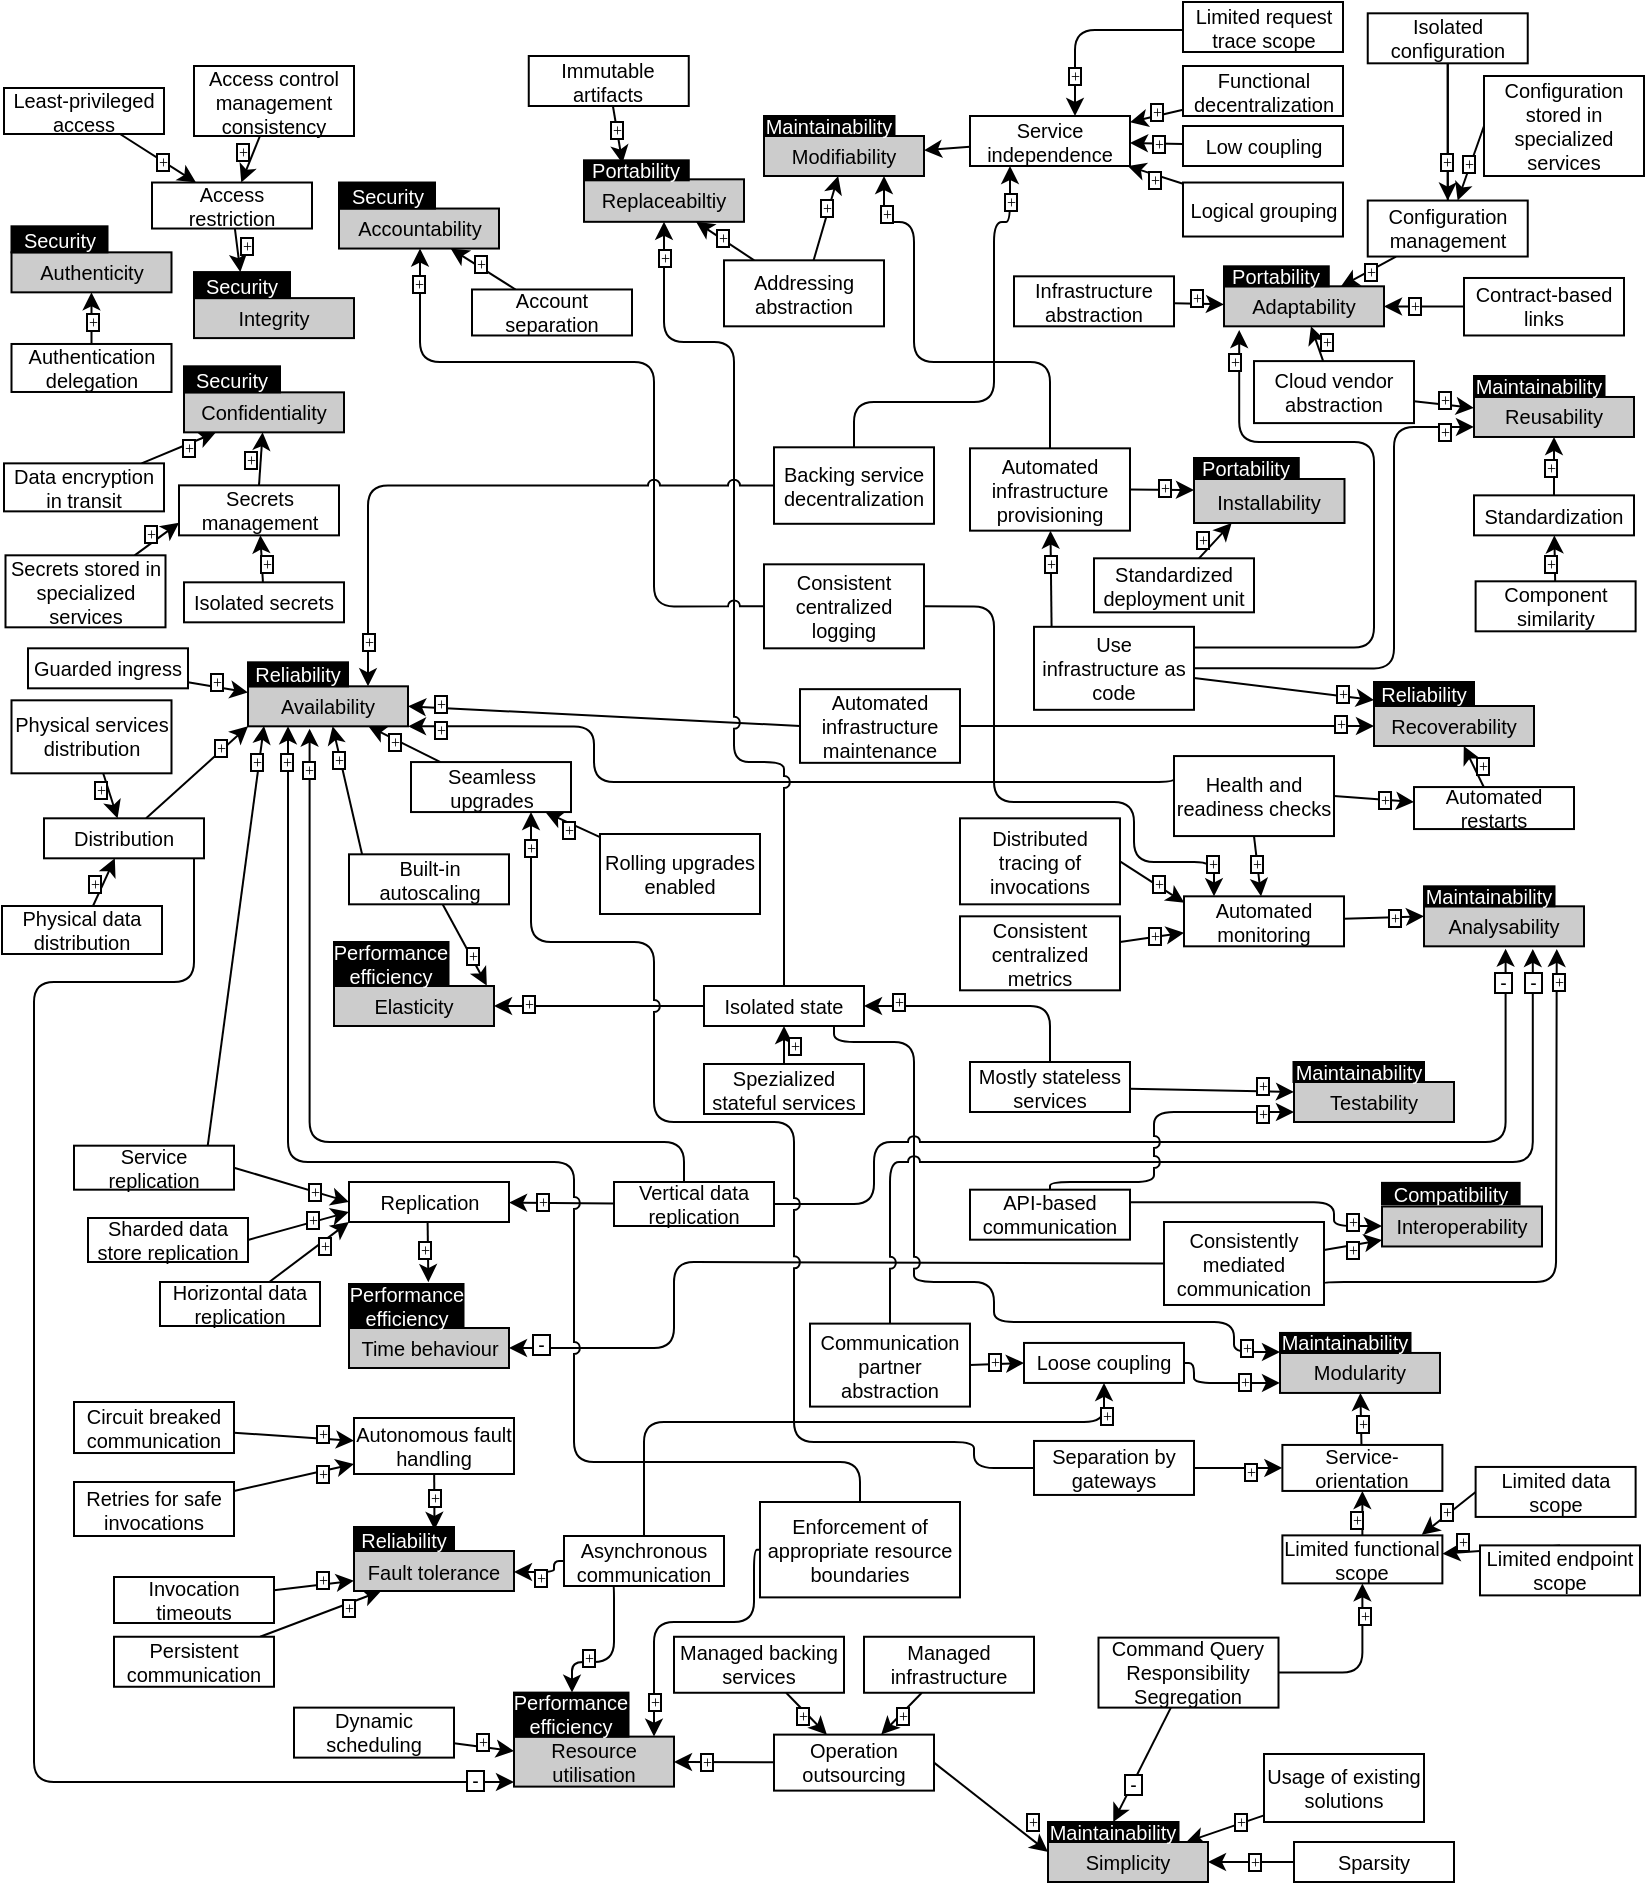 <mxfile version="21.7.5" type="device">
  <diagram id="lvV3Ok0h8ql0EQ45Bn60" name="Page-1">
    <mxGraphModel dx="2257" dy="1964" grid="1" gridSize="10" guides="1" tooltips="1" connect="1" arrows="1" fold="1" page="1" pageScale="1" pageWidth="827" pageHeight="1169" math="0" shadow="0">
      <root>
        <mxCell id="0" />
        <mxCell id="1" parent="0" />
        <mxCell id="J7nFKlDYWhBsxY-H5TNd-10" style="rounded=1;orthogonalLoop=1;jettySize=auto;html=1;fillColor=#60a917;strokeColor=#000000;jumpStyle=arc;edgeStyle=orthogonalEdgeStyle;exitX=0;exitY=0.5;exitDx=0;exitDy=0;fontColor=#000000;" parent="1" source="yXphycHbIA3lI5VkkL6f-14" target="UkfMT5YlCVHSnMBwZSvf-9" edge="1">
          <mxGeometry relative="1" as="geometry">
            <mxPoint x="-97.13" y="-388.117" as="sourcePoint" />
            <Array as="points">
              <mxPoint x="-250" y="-519" />
              <mxPoint x="-490" y="-520" />
              <mxPoint x="-490" y="-488" />
            </Array>
          </mxGeometry>
        </mxCell>
        <mxCell id="UkfMT5YlCVHSnMBwZSvf-162" style="edgeStyle=none;rounded=0;orthogonalLoop=1;jettySize=auto;html=1;startArrow=none;fillColor=#0050ef;strokeColor=#000000;fontColor=#000000;" parent="1" source="UkfMT5YlCVHSnMBwZSvf-163" target="UkfMT5YlCVHSnMBwZSvf-33" edge="1">
          <mxGeometry relative="1" as="geometry">
            <mxPoint x="-690.5" y="-297.65" as="sourcePoint" />
          </mxGeometry>
        </mxCell>
        <mxCell id="UkfMT5YlCVHSnMBwZSvf-206" style="rounded=1;orthogonalLoop=1;jettySize=auto;html=1;jumpStyle=arc;fillColor=#60a917;strokeColor=#000000;fontColor=#000000;" parent="1" source="UkfMT5YlCVHSnMBwZSvf-178" target="UkfMT5YlCVHSnMBwZSvf-33" edge="1">
          <mxGeometry relative="1" as="geometry">
            <mxPoint x="-650.5" y="-247.65" as="targetPoint" />
          </mxGeometry>
        </mxCell>
        <mxCell id="UkfMT5YlCVHSnMBwZSvf-166" style="edgeStyle=none;rounded=0;orthogonalLoop=1;jettySize=auto;html=1;fillColor=#60a917;strokeColor=#000000;fontColor=#000000;" parent="1" source="UkfMT5YlCVHSnMBwZSvf-167" target="UkfMT5YlCVHSnMBwZSvf-85" edge="1">
          <mxGeometry relative="1" as="geometry">
            <mxPoint x="-442.0" y="749.74" as="targetPoint" />
            <mxPoint x="-542.65" y="-306.91" as="sourcePoint" />
          </mxGeometry>
        </mxCell>
        <mxCell id="UkfMT5YlCVHSnMBwZSvf-164" style="edgeStyle=none;rounded=0;orthogonalLoop=1;jettySize=auto;html=1;fillColor=#60a917;strokeColor=#000000;fontColor=#000000;" parent="1" source="UkfMT5YlCVHSnMBwZSvf-165" target="UkfMT5YlCVHSnMBwZSvf-85" edge="1">
          <mxGeometry relative="1" as="geometry">
            <mxPoint x="-442.0" y="749.74" as="targetPoint" />
            <mxPoint x="-594.75" y="-308.391" as="sourcePoint" />
          </mxGeometry>
        </mxCell>
        <mxCell id="SpWAGr9ojhkzX8IvJ-Xf-9" style="rounded=1;orthogonalLoop=1;jettySize=auto;html=1;fillColor=#60a917;strokeColor=#000000;edgeStyle=orthogonalEdgeStyle;fontColor=#000000;" parent="1" source="UkfMT5YlCVHSnMBwZSvf-81" target="UkfMT5YlCVHSnMBwZSvf-17" edge="1">
          <mxGeometry relative="1" as="geometry">
            <mxPoint x="-600" y="-240" as="targetPoint" />
            <Array as="points">
              <mxPoint x="-730" y="-660" />
              <mxPoint x="-810" y="-660" />
              <mxPoint x="-810" y="-260" />
            </Array>
            <mxPoint x="-475" y="-550" as="sourcePoint" />
          </mxGeometry>
        </mxCell>
        <mxCell id="yXphycHbIA3lI5VkkL6f-4" style="edgeStyle=none;rounded=0;orthogonalLoop=1;jettySize=auto;html=1;fillColor=#0050ef;strokeColor=#000000;fontColor=#000000;" parent="1" source="yXphycHbIA3lI5VkkL6f-3" target="UkfMT5YlCVHSnMBwZSvf-102" edge="1">
          <mxGeometry relative="1" as="geometry">
            <mxPoint x="18.37" y="-808.18" as="sourcePoint" />
            <mxPoint x="207.955" y="-721.57" as="targetPoint" />
          </mxGeometry>
        </mxCell>
        <mxCell id="UkfMT5YlCVHSnMBwZSvf-140" style="edgeStyle=none;rounded=0;orthogonalLoop=1;jettySize=auto;html=1;fillColor=#60a917;strokeColor=#000000;fontColor=#000000;" parent="1" source="UkfMT5YlCVHSnMBwZSvf-141" target="UkfMT5YlCVHSnMBwZSvf-105" edge="1">
          <mxGeometry relative="1" as="geometry">
            <mxPoint x="126" y="-150.67" as="sourcePoint" />
          </mxGeometry>
        </mxCell>
        <mxCell id="yXphycHbIA3lI5VkkL6f-2" style="edgeStyle=none;rounded=0;orthogonalLoop=1;jettySize=auto;html=1;fillColor=#60a917;strokeColor=#000000;fontColor=#000000;" parent="1" source="yXphycHbIA3lI5VkkL6f-1" target="UkfMT5YlCVHSnMBwZSvf-105" edge="1">
          <mxGeometry relative="1" as="geometry">
            <mxPoint x="135.5" y="-141.16" as="sourcePoint" />
            <mxPoint x="125.75" y="-154.67" as="targetPoint" />
          </mxGeometry>
        </mxCell>
        <mxCell id="UkfMT5YlCVHSnMBwZSvf-173" style="edgeStyle=none;rounded=0;orthogonalLoop=1;jettySize=auto;html=1;exitX=0.5;exitY=0;exitDx=0;exitDy=0;fillColor=#0050ef;strokeColor=#000000;fontColor=#000000;" parent="1" source="UkfMT5YlCVHSnMBwZSvf-174" target="UkfMT5YlCVHSnMBwZSvf-113" edge="1">
          <mxGeometry relative="1" as="geometry">
            <mxPoint x="-295.32" y="-485.92" as="targetPoint" />
          </mxGeometry>
        </mxCell>
        <mxCell id="UkfMT5YlCVHSnMBwZSvf-175" style="edgeStyle=none;rounded=0;orthogonalLoop=1;jettySize=auto;html=1;exitX=0;exitY=0.5;exitDx=0;exitDy=0;fillColor=#60a917;strokeColor=#000000;entryX=0.871;entryY=-0.011;entryDx=0;entryDy=0;entryPerimeter=0;fontColor=#000000;" parent="1" source="UkfMT5YlCVHSnMBwZSvf-176" target="UkfMT5YlCVHSnMBwZSvf-113" edge="1">
          <mxGeometry relative="1" as="geometry" />
        </mxCell>
        <mxCell id="3USlvadzk0aTv2mciWfe-5" value="" style="edgeStyle=orthogonalEdgeStyle;rounded=1;orthogonalLoop=1;jettySize=auto;html=1;exitX=1;exitY=0.5;exitDx=0;exitDy=0;jumpStyle=arc;entryX=0.5;entryY=1;entryDx=0;entryDy=0;strokeColor=#000000;fontColor=#000000;" parent="1" source="UkfMT5YlCVHSnMBwZSvf-115" target="UkfMT5YlCVHSnMBwZSvf-113" edge="1">
          <mxGeometry relative="1" as="geometry">
            <mxPoint x="-245.76" y="-567.46" as="sourcePoint" />
            <mxPoint x="-244.76" y="-656.46" as="targetPoint" />
            <Array as="points">
              <mxPoint x="-146" y="-315" />
            </Array>
          </mxGeometry>
        </mxCell>
        <mxCell id="Ig6JwG6_JapfqQsf-LZO-1" style="rounded=1;orthogonalLoop=1;jettySize=auto;html=1;jumpStyle=arc;exitX=1;exitY=0.5;exitDx=0;exitDy=0;entryX=0;entryY=0.5;entryDx=0;entryDy=0;strokeColor=#000000;fontColor=#000000;" parent="1" source="UkfMT5YlCVHSnMBwZSvf-171" target="UkfMT5YlCVHSnMBwZSvf-46" edge="1">
          <mxGeometry relative="1" as="geometry">
            <mxPoint x="-160" y="-352" as="sourcePoint" />
            <mxPoint x="-400" y="-460" as="targetPoint" />
          </mxGeometry>
        </mxCell>
        <mxCell id="UkfMT5YlCVHSnMBwZSvf-245" style="rounded=1;orthogonalLoop=1;jettySize=auto;html=1;jumpStyle=arc;fillColor=#60a917;strokeColor=#000000;edgeStyle=orthogonalEdgeStyle;entryX=0;entryY=0;entryDx=0;entryDy=0;fontColor=#000000;" parent="1" source="UkfMT5YlCVHSnMBwZSvf-43" target="UkfMT5YlCVHSnMBwZSvf-11" edge="1">
          <mxGeometry relative="1" as="geometry">
            <mxPoint x="-210" y="-490" as="targetPoint" />
            <Array as="points">
              <mxPoint x="-410" y="-630" />
              <mxPoint x="-370" y="-630" />
              <mxPoint x="-370" y="-510" />
              <mxPoint x="-330" y="-510" />
              <mxPoint x="-330" y="-490" />
              <mxPoint x="-210" y="-490" />
              <mxPoint x="-210" y="-475" />
              <mxPoint x="-187" y="-475" />
            </Array>
            <mxPoint x="-390.361" y="-603.16" as="sourcePoint" />
          </mxGeometry>
        </mxCell>
        <mxCell id="SpWAGr9ojhkzX8IvJ-Xf-4" value="" style="edgeStyle=orthogonalEdgeStyle;rounded=1;orthogonalLoop=1;jettySize=auto;html=1;exitX=1;exitY=0.75;exitDx=0;exitDy=0;jumpStyle=arc;entryX=0.83;entryY=1.066;entryDx=0;entryDy=0;entryPerimeter=0;strokeColor=#000000;fontColor=#000000;" parent="1" source="yXphycHbIA3lI5VkkL6f-14" target="UkfMT5YlCVHSnMBwZSvf-15" edge="1">
          <mxGeometry relative="1" as="geometry">
            <mxPoint x="-178" y="-305" as="sourcePoint" />
            <mxPoint x="-136" y="-349" as="targetPoint" />
            <Array as="points">
              <mxPoint x="-165" y="-510" />
              <mxPoint x="-49" y="-510" />
              <mxPoint x="-49" y="-610" />
              <mxPoint x="-49" y="-610" />
            </Array>
          </mxGeometry>
        </mxCell>
        <mxCell id="Ig6JwG6_JapfqQsf-LZO-2" style="edgeStyle=orthogonalEdgeStyle;rounded=1;orthogonalLoop=1;jettySize=auto;html=1;exitX=0.5;exitY=0;exitDx=0;exitDy=0;jumpStyle=arc;entryX=0.68;entryY=1.066;entryDx=0;entryDy=0;entryPerimeter=0;strokeColor=#000000;fontColor=#000000;" parent="1" source="UkfMT5YlCVHSnMBwZSvf-171" target="UkfMT5YlCVHSnMBwZSvf-15" edge="1">
          <mxGeometry relative="1" as="geometry">
            <Array as="points">
              <mxPoint x="-382" y="-570" />
              <mxPoint x="-61" y="-570" />
            </Array>
            <mxPoint x="-495" y="-373" as="sourcePoint" />
            <mxPoint x="-60" y="-660" as="targetPoint" />
          </mxGeometry>
        </mxCell>
        <mxCell id="3USlvadzk0aTv2mciWfe-11" value="" style="rounded=1;orthogonalLoop=1;jettySize=auto;html=1;fillColor=#60a917;strokeColor=#000000;edgeStyle=orthogonalEdgeStyle;exitX=1;exitY=0.5;exitDx=0;exitDy=0;jumpStyle=arc;entryX=0.51;entryY=1.058;entryDx=0;entryDy=0;entryPerimeter=0;fontColor=#000000;" parent="1" source="UkfMT5YlCVHSnMBwZSvf-145" target="UkfMT5YlCVHSnMBwZSvf-15" edge="1">
          <mxGeometry relative="1" as="geometry">
            <mxPoint x="-420" y="-580" as="sourcePoint" />
            <mxPoint x="-198" y="-818.84" as="targetPoint" />
            <Array as="points">
              <mxPoint x="-390" y="-549" />
              <mxPoint x="-390" y="-580" />
              <mxPoint x="-74" y="-580" />
            </Array>
          </mxGeometry>
        </mxCell>
        <mxCell id="3USlvadzk0aTv2mciWfe-18" style="rounded=1;orthogonalLoop=1;jettySize=auto;html=1;jumpStyle=arc;fillColor=#60a917;strokeColor=#000000;entryX=0;entryY=0.25;entryDx=0;entryDy=0;fontColor=#000000;" parent="1" source="UkfMT5YlCVHSnMBwZSvf-117" target="UkfMT5YlCVHSnMBwZSvf-7" edge="1">
          <mxGeometry relative="1" as="geometry">
            <mxPoint x="-791.87" y="-1011.62" as="sourcePoint" />
            <mxPoint x="-459.87" y="-838.62" as="targetPoint" />
          </mxGeometry>
        </mxCell>
        <mxCell id="S0jmk4pRJ6C3gl9eNd-o-18" value="" style="rounded=0;orthogonalLoop=1;jettySize=auto;html=1;fillColor=#60a917;strokeColor=#000000;entryX=0;entryY=0.25;entryDx=0;entryDy=0;fontColor=#000000;" parent="1" source="UkfMT5YlCVHSnMBwZSvf-56" target="UkfMT5YlCVHSnMBwZSvf-15" edge="1">
          <mxGeometry relative="1" as="geometry">
            <mxPoint x="-295" y="-821.84" as="sourcePoint" />
            <mxPoint x="-295" y="-796.84" as="targetPoint" />
          </mxGeometry>
        </mxCell>
        <mxCell id="UkfMT5YlCVHSnMBwZSvf-58" style="rounded=1;orthogonalLoop=1;jettySize=auto;html=1;jumpStyle=arc;fillColor=#60a917;strokeColor=#000000;fontColor=#000000;" parent="1" source="RdB9Hu1vqxafDY6famRo-1" target="UkfMT5YlCVHSnMBwZSvf-31" edge="1">
          <mxGeometry relative="1" as="geometry">
            <mxPoint x="131.37" y="357.41" as="sourcePoint" />
          </mxGeometry>
        </mxCell>
        <mxCell id="3USlvadzk0aTv2mciWfe-14" style="rounded=1;orthogonalLoop=1;jettySize=auto;html=1;jumpStyle=arc;fillColor=#60a917;strokeColor=#000000;entryX=0;entryY=0.75;entryDx=0;entryDy=0;exitX=1;exitY=0.5;exitDx=0;exitDy=0;edgeStyle=orthogonalEdgeStyle;fontColor=#000000;" parent="1" source="UkfMT5YlCVHSnMBwZSvf-132" target="UkfMT5YlCVHSnMBwZSvf-13" edge="1">
          <mxGeometry relative="1" as="geometry">
            <mxPoint x="-690" y="-988.84" as="sourcePoint" />
            <mxPoint x="-715" y="-974.84" as="targetPoint" />
            <Array as="points">
              <mxPoint x="-130" y="-817" />
              <mxPoint x="-130" y="-938" />
            </Array>
          </mxGeometry>
        </mxCell>
        <mxCell id="yXphycHbIA3lI5VkkL6f-5" style="rounded=1;orthogonalLoop=1;jettySize=auto;html=1;fillColor=#60a917;strokeColor=#000000;fontColor=#000000;" parent="1" source="UkfMT5YlCVHSnMBwZSvf-72" target="UkfMT5YlCVHSnMBwZSvf-23" edge="1">
          <mxGeometry relative="1" as="geometry">
            <mxPoint x="-312.5" y="-498.34" as="sourcePoint" />
            <mxPoint x="-654.5" y="-499.34" as="targetPoint" />
          </mxGeometry>
        </mxCell>
        <mxCell id="SpWAGr9ojhkzX8IvJ-Xf-7" style="rounded=1;orthogonalLoop=1;jettySize=auto;html=1;jumpStyle=arc;fillColor=#60a917;strokeColor=#000000;entryX=0.095;entryY=1.092;entryDx=0;entryDy=0;exitX=1;exitY=0.25;exitDx=0;exitDy=0;edgeStyle=orthogonalEdgeStyle;entryPerimeter=0;fontColor=#000000;" parent="1" source="UkfMT5YlCVHSnMBwZSvf-132" target="UkfMT5YlCVHSnMBwZSvf-23" edge="1">
          <mxGeometry relative="1" as="geometry">
            <mxPoint x="-220" y="-817" as="sourcePoint" />
            <mxPoint x="-80" y="-928" as="targetPoint" />
            <Array as="points">
              <mxPoint x="-140" y="-827" />
              <mxPoint x="-140" y="-930" />
              <mxPoint x="-207" y="-930" />
            </Array>
          </mxGeometry>
        </mxCell>
        <mxCell id="UkfMT5YlCVHSnMBwZSvf-73" style="edgeStyle=none;rounded=0;orthogonalLoop=1;jettySize=auto;html=1;fillColor=#60a917;strokeColor=#000000;fontColor=#000000;" parent="1" source="UkfMT5YlCVHSnMBwZSvf-74" target="UkfMT5YlCVHSnMBwZSvf-23" edge="1">
          <mxGeometry relative="1" as="geometry" />
        </mxCell>
        <mxCell id="UkfMT5YlCVHSnMBwZSvf-168" style="edgeStyle=none;rounded=0;orthogonalLoop=1;jettySize=auto;html=1;fillColor=#60a917;strokeColor=#000000;fontColor=#000000;" parent="1" source="UkfMT5YlCVHSnMBwZSvf-169" target="UkfMT5YlCVHSnMBwZSvf-23" edge="1">
          <mxGeometry relative="1" as="geometry" />
        </mxCell>
        <mxCell id="UkfMT5YlCVHSnMBwZSvf-152" style="edgeStyle=none;rounded=0;orthogonalLoop=1;jettySize=auto;html=1;exitX=0;exitY=0.5;exitDx=0;exitDy=0;fillColor=#60a917;strokeColor=#000000;fontColor=#000000;" parent="1" source="UkfMT5YlCVHSnMBwZSvf-153" target="UkfMT5YlCVHSnMBwZSvf-101" edge="1">
          <mxGeometry relative="1" as="geometry">
            <mxPoint x="-907.25" y="-430.89" as="targetPoint" />
          </mxGeometry>
        </mxCell>
        <mxCell id="UkfMT5YlCVHSnMBwZSvf-150" style="edgeStyle=none;rounded=0;orthogonalLoop=1;jettySize=auto;html=1;fillColor=#0050ef;strokeColor=#000000;fontColor=#000000;" parent="1" source="UkfMT5YlCVHSnMBwZSvf-151" target="UkfMT5YlCVHSnMBwZSvf-101" edge="1">
          <mxGeometry relative="1" as="geometry" />
        </mxCell>
        <mxCell id="UkfMT5YlCVHSnMBwZSvf-179" style="edgeStyle=orthogonalEdgeStyle;rounded=1;orthogonalLoop=1;jettySize=auto;html=1;strokeColor=#000000;fontColor=#000000;" parent="1" source="UkfMT5YlCVHSnMBwZSvf-180" target="UkfMT5YlCVHSnMBwZSvf-62" edge="1">
          <mxGeometry relative="1" as="geometry">
            <Array as="points">
              <mxPoint x="-289.5" y="-1136" />
            </Array>
          </mxGeometry>
        </mxCell>
        <mxCell id="UkfMT5YlCVHSnMBwZSvf-144" style="edgeStyle=none;rounded=0;orthogonalLoop=1;jettySize=auto;html=1;fillColor=#60a917;strokeColor=#000000;fontColor=#000000;" parent="1" source="UkfMT5YlCVHSnMBwZSvf-145" target="UkfMT5YlCVHSnMBwZSvf-64" edge="1">
          <mxGeometry relative="1" as="geometry">
            <mxPoint x="-551.38" y="-413.39" as="sourcePoint" />
            <mxPoint x="-620" y="-590" as="targetPoint" />
          </mxGeometry>
        </mxCell>
        <mxCell id="UkfMT5YlCVHSnMBwZSvf-142" style="edgeStyle=none;rounded=0;orthogonalLoop=1;jettySize=auto;html=1;entryX=0;entryY=1;entryDx=0;entryDy=0;strokeColor=#000000;fontColor=#000000;" parent="1" source="UkfMT5YlCVHSnMBwZSvf-143" target="UkfMT5YlCVHSnMBwZSvf-64" edge="1">
          <mxGeometry relative="1" as="geometry">
            <mxPoint x="-1105.88" y="-13.412" as="targetPoint" />
          </mxGeometry>
        </mxCell>
        <mxCell id="UkfMT5YlCVHSnMBwZSvf-181" style="edgeStyle=none;rounded=0;orthogonalLoop=1;jettySize=auto;html=1;fillColor=#60a917;strokeColor=#000000;entryX=0;entryY=0.75;entryDx=0;entryDy=0;exitX=1;exitY=0.5;exitDx=0;exitDy=0;fontColor=#000000;" parent="1" source="UkfMT5YlCVHSnMBwZSvf-182" target="UkfMT5YlCVHSnMBwZSvf-64" edge="1">
          <mxGeometry relative="1" as="geometry">
            <mxPoint x="-755.38" y="-406.541" as="sourcePoint" />
          </mxGeometry>
        </mxCell>
        <mxCell id="UkfMT5YlCVHSnMBwZSvf-183" style="edgeStyle=none;rounded=0;orthogonalLoop=1;jettySize=auto;html=1;entryX=0;entryY=0.5;entryDx=0;entryDy=0;fillColor=#60a917;strokeColor=#000000;exitX=1;exitY=0.5;exitDx=0;exitDy=0;fontColor=#000000;" parent="1" source="UkfMT5YlCVHSnMBwZSvf-184" target="UkfMT5YlCVHSnMBwZSvf-64" edge="1">
          <mxGeometry relative="1" as="geometry">
            <mxPoint x="-760.13" y="-430.78" as="sourcePoint" />
          </mxGeometry>
        </mxCell>
        <mxCell id="UkfMT5YlCVHSnMBwZSvf-154" style="edgeStyle=none;rounded=0;orthogonalLoop=1;jettySize=auto;html=1;fillColor=#0050ef;strokeColor=#000000;fontColor=#000000;" parent="1" source="UkfMT5YlCVHSnMBwZSvf-155" target="UkfMT5YlCVHSnMBwZSvf-29" edge="1">
          <mxGeometry relative="1" as="geometry">
            <mxPoint x="-715" y="-804.623" as="sourcePoint" />
          </mxGeometry>
        </mxCell>
        <mxCell id="UkfMT5YlCVHSnMBwZSvf-156" style="edgeStyle=none;rounded=0;orthogonalLoop=1;jettySize=auto;html=1;fillColor=#60a917;strokeColor=#000000;fontColor=#000000;" parent="1" source="UkfMT5YlCVHSnMBwZSvf-157" target="UkfMT5YlCVHSnMBwZSvf-81" edge="1">
          <mxGeometry relative="1" as="geometry">
            <mxPoint x="-447.75" y="-916.23" as="targetPoint" />
          </mxGeometry>
        </mxCell>
        <mxCell id="UkfMT5YlCVHSnMBwZSvf-158" style="edgeStyle=none;rounded=0;orthogonalLoop=1;jettySize=auto;html=1;fillColor=#60a917;strokeColor=#000000;fontColor=#000000;" parent="1" source="UkfMT5YlCVHSnMBwZSvf-159" target="UkfMT5YlCVHSnMBwZSvf-81" edge="1">
          <mxGeometry relative="1" as="geometry" />
        </mxCell>
        <mxCell id="SpWAGr9ojhkzX8IvJ-Xf-5" style="edgeStyle=none;rounded=0;orthogonalLoop=1;jettySize=auto;html=1;entryX=0.1;entryY=0.989;entryDx=0;entryDy=0;fillColor=#60a917;strokeColor=#000000;exitX=0.834;exitY=0.051;exitDx=0;exitDy=0;entryPerimeter=0;exitPerimeter=0;fontColor=#000000;" parent="1" source="UkfMT5YlCVHSnMBwZSvf-184" target="UkfMT5YlCVHSnMBwZSvf-29" edge="1">
          <mxGeometry relative="1" as="geometry">
            <mxPoint x="-788" y="-637" as="sourcePoint" />
            <mxPoint x="-730" y="-620" as="targetPoint" />
          </mxGeometry>
        </mxCell>
        <mxCell id="T9OIAwVK0iRvKipkQNWb-1" style="edgeStyle=orthogonalEdgeStyle;rounded=1;orthogonalLoop=1;jettySize=auto;html=1;exitX=0.5;exitY=0;exitDx=0;exitDy=0;jumpStyle=arc;entryX=0.25;entryY=1;entryDx=0;entryDy=0;strokeColor=#000000;fontColor=#000000;" parent="1" source="UkfMT5YlCVHSnMBwZSvf-107" target="UkfMT5YlCVHSnMBwZSvf-29" edge="1">
          <mxGeometry relative="1" as="geometry">
            <mxPoint x="-490" y="-273" as="targetPoint" />
            <mxPoint x="-437" y="-366" as="sourcePoint" />
            <Array as="points">
              <mxPoint x="-397" y="-420" />
              <mxPoint x="-540" y="-420" />
              <mxPoint x="-540" y="-570" />
              <mxPoint x="-683" y="-570" />
            </Array>
          </mxGeometry>
        </mxCell>
        <mxCell id="J7nFKlDYWhBsxY-H5TNd-19" style="rounded=1;orthogonalLoop=1;jettySize=auto;html=1;fillColor=#60a917;strokeColor=#000000;edgeStyle=orthogonalEdgeStyle;entryX=0.385;entryY=1.058;entryDx=0;entryDy=0;entryPerimeter=0;fontColor=#000000;" parent="1" source="UkfMT5YlCVHSnMBwZSvf-145" target="UkfMT5YlCVHSnMBwZSvf-29" edge="1">
          <mxGeometry relative="1" as="geometry">
            <mxPoint x="-670" y="-740" as="targetPoint" />
            <Array as="points">
              <mxPoint x="-485" y="-580" />
              <mxPoint x="-672" y="-580" />
            </Array>
          </mxGeometry>
        </mxCell>
        <mxCell id="UkfMT5YlCVHSnMBwZSvf-148" style="rounded=1;orthogonalLoop=1;jettySize=auto;html=1;fillColor=#60a917;strokeColor=#000000;entryX=0.955;entryY=-0.012;entryDx=0;entryDy=0;entryPerimeter=0;fontColor=#000000;" parent="1" source="UkfMT5YlCVHSnMBwZSvf-149" target="UkfMT5YlCVHSnMBwZSvf-69" edge="1">
          <mxGeometry relative="1" as="geometry">
            <mxPoint x="-548.76" y="-743.59" as="sourcePoint" />
          </mxGeometry>
        </mxCell>
        <mxCell id="J7nFKlDYWhBsxY-H5TNd-3" style="rounded=1;orthogonalLoop=1;jettySize=auto;html=1;fillColor=#60a917;strokeColor=#000000;jumpStyle=arc;exitX=0.083;exitY=0.018;exitDx=0;exitDy=0;exitPerimeter=0;fontColor=#000000;" parent="1" source="UkfMT5YlCVHSnMBwZSvf-149" target="UkfMT5YlCVHSnMBwZSvf-29" edge="1">
          <mxGeometry relative="1" as="geometry" />
        </mxCell>
        <mxCell id="UkfMT5YlCVHSnMBwZSvf-160" style="edgeStyle=none;rounded=0;orthogonalLoop=1;jettySize=auto;html=1;fillColor=#60a917;strokeColor=#000000;fontColor=#000000;" parent="1" source="UkfMT5YlCVHSnMBwZSvf-161" target="UkfMT5YlCVHSnMBwZSvf-83" edge="1">
          <mxGeometry relative="1" as="geometry" />
        </mxCell>
        <mxCell id="SpWAGr9ojhkzX8IvJ-Xf-8" style="rounded=1;orthogonalLoop=1;jettySize=auto;html=1;jumpStyle=arc;fillColor=#60a917;strokeColor=#000000;entryX=1;entryY=1;entryDx=0;entryDy=0;exitX=0;exitY=0.25;exitDx=0;exitDy=0;edgeStyle=orthogonalEdgeStyle;fontColor=#000000;" parent="1" source="UkfMT5YlCVHSnMBwZSvf-129" target="UkfMT5YlCVHSnMBwZSvf-29" edge="1">
          <mxGeometry relative="1" as="geometry">
            <mxPoint x="-337" y="-778" as="sourcePoint" />
            <mxPoint x="-130" y="-778" as="targetPoint" />
            <Array as="points">
              <mxPoint x="-240" y="-760" />
              <mxPoint x="-530" y="-760" />
              <mxPoint x="-530" y="-788" />
            </Array>
          </mxGeometry>
        </mxCell>
        <mxCell id="RdB9Hu1vqxafDY6famRo-3" style="rounded=1;orthogonalLoop=1;jettySize=auto;html=1;jumpStyle=arc;fillColor=#60a917;strokeColor=#000000;entryX=1;entryY=0.5;entryDx=0;entryDy=0;exitX=0;exitY=0.5;exitDx=0;exitDy=0;fontColor=#000000;" parent="1" source="RdB9Hu1vqxafDY6famRo-1" target="UkfMT5YlCVHSnMBwZSvf-29" edge="1">
          <mxGeometry relative="1" as="geometry">
            <mxPoint x="-337" y="-777" as="sourcePoint" />
            <mxPoint x="-130" y="-792" as="targetPoint" />
          </mxGeometry>
        </mxCell>
        <mxCell id="UkfMT5YlCVHSnMBwZSvf-191" style="rounded=0;orthogonalLoop=1;jettySize=auto;html=1;fillColor=#60a917;strokeColor=#000000;fontColor=#000000;" parent="1" source="UkfMT5YlCVHSnMBwZSvf-192" target="UkfMT5YlCVHSnMBwZSvf-56" edge="1">
          <mxGeometry relative="1" as="geometry">
            <mxPoint x="-442.75" y="-325.34" as="targetPoint" />
          </mxGeometry>
        </mxCell>
        <mxCell id="UkfMT5YlCVHSnMBwZSvf-193" style="rounded=0;orthogonalLoop=1;jettySize=auto;html=1;exitX=1;exitY=0.5;exitDx=0;exitDy=0;fillColor=#60a917;strokeColor=#000000;entryX=0.002;entryY=0.128;entryDx=0;entryDy=0;entryPerimeter=0;fontColor=#000000;" parent="1" source="UkfMT5YlCVHSnMBwZSvf-194" target="UkfMT5YlCVHSnMBwZSvf-56" edge="1">
          <mxGeometry relative="1" as="geometry">
            <mxPoint x="-404.75" y="-493.84" as="targetPoint" />
            <mxPoint x="-403.63" y="-512.969" as="sourcePoint" />
          </mxGeometry>
        </mxCell>
        <mxCell id="RdB9Hu1vqxafDY6famRo-2" style="edgeStyle=none;rounded=0;orthogonalLoop=1;jettySize=auto;html=1;fillColor=#60a917;strokeColor=#000000;exitX=1;exitY=0.5;exitDx=0;exitDy=0;entryX=0;entryY=0.25;entryDx=0;entryDy=0;fontColor=#000000;" parent="1" source="UkfMT5YlCVHSnMBwZSvf-59" target="UkfMT5YlCVHSnMBwZSvf-27" edge="1">
          <mxGeometry relative="1" as="geometry">
            <mxPoint x="-230" y="-851" as="sourcePoint" />
            <mxPoint x="-98" y="-805" as="targetPoint" />
          </mxGeometry>
        </mxCell>
        <mxCell id="yXphycHbIA3lI5VkkL6f-9" style="rounded=1;orthogonalLoop=1;jettySize=auto;html=1;fillColor=#0050ef;strokeColor=#000000;fontColor=#000000;" parent="1" source="yXphycHbIA3lI5VkkL6f-8" target="UkfMT5YlCVHSnMBwZSvf-62" edge="1">
          <mxGeometry relative="1" as="geometry">
            <mxPoint x="-339.971" y="-635.5" as="sourcePoint" />
            <mxPoint x="-267" y="-741" as="targetPoint" />
          </mxGeometry>
        </mxCell>
        <mxCell id="yXphycHbIA3lI5VkkL6f-12" style="rounded=1;orthogonalLoop=1;jettySize=auto;html=1;fillColor=#0050ef;strokeColor=#000000;fontColor=#000000;" parent="1" source="yXphycHbIA3lI5VkkL6f-10" target="UkfMT5YlCVHSnMBwZSvf-62" edge="1">
          <mxGeometry relative="1" as="geometry">
            <mxPoint x="-413.89" y="-620.15" as="sourcePoint" />
            <mxPoint x="-354.5" y="-739" as="targetPoint" />
          </mxGeometry>
        </mxCell>
        <mxCell id="RdB9Hu1vqxafDY6famRo-4" style="rounded=1;orthogonalLoop=1;jettySize=auto;html=1;jumpStyle=arc;fillColor=#60a917;strokeColor=#000000;entryX=0.75;entryY=1;entryDx=0;entryDy=0;edgeStyle=orthogonalEdgeStyle;exitX=0.5;exitY=0;exitDx=0;exitDy=0;fontColor=#000000;" parent="1" source="UkfMT5YlCVHSnMBwZSvf-59" target="UkfMT5YlCVHSnMBwZSvf-21" edge="1">
          <mxGeometry relative="1" as="geometry">
            <mxPoint x="-260" y="-882" as="sourcePoint" />
            <mxPoint x="-190" y="-915" as="targetPoint" />
            <Array as="points">
              <mxPoint x="-302" y="-970" />
              <mxPoint x="-370" y="-970" />
              <mxPoint x="-370" y="-1040" />
              <mxPoint x="-385" y="-1040" />
            </Array>
          </mxGeometry>
        </mxCell>
        <mxCell id="J7nFKlDYWhBsxY-H5TNd-6" style="rounded=1;orthogonalLoop=1;jettySize=auto;html=1;fillColor=#60a917;strokeColor=#000000;fontColor=#000000;" parent="1" source="UkfMT5YlCVHSnMBwZSvf-170" target="UkfMT5YlCVHSnMBwZSvf-21" edge="1">
          <mxGeometry relative="1" as="geometry">
            <mxPoint x="-508" y="-1017.84" as="targetPoint" />
          </mxGeometry>
        </mxCell>
        <mxCell id="J7nFKlDYWhBsxY-H5TNd-7" style="rounded=0;orthogonalLoop=1;jettySize=auto;html=1;fillColor=#60a917;strokeColor=#000000;fontColor=#000000;" parent="1" source="UkfMT5YlCVHSnMBwZSvf-170" target="UkfMT5YlCVHSnMBwZSvf-25" edge="1">
          <mxGeometry relative="1" as="geometry" />
        </mxCell>
        <mxCell id="J7nFKlDYWhBsxY-H5TNd-41" value="" style="rounded=1;orthogonalLoop=1;jettySize=auto;html=1;jumpStyle=arc;edgeStyle=orthogonalEdgeStyle;exitX=0.5;exitY=0;exitDx=0;exitDy=0;strokeColor=#000000;fontColor=#000000;" parent="1" source="UkfMT5YlCVHSnMBwZSvf-43" target="UkfMT5YlCVHSnMBwZSvf-25" edge="1">
          <mxGeometry relative="1" as="geometry">
            <mxPoint x="-444.5" y="-719.84" as="sourcePoint" />
            <mxPoint x="-414.5" y="-817.84" as="targetPoint" />
            <Array as="points">
              <mxPoint x="-435" y="-770" />
              <mxPoint x="-460" y="-770" />
              <mxPoint x="-460" y="-980" />
              <mxPoint x="-495" y="-980" />
            </Array>
          </mxGeometry>
        </mxCell>
        <mxCell id="UkfMT5YlCVHSnMBwZSvf-221" style="edgeStyle=none;rounded=0;orthogonalLoop=1;jettySize=auto;html=1;fillColor=#60a917;strokeColor=#000000;fontColor=#000000;" parent="1" source="UkfMT5YlCVHSnMBwZSvf-190" target="UkfMT5YlCVHSnMBwZSvf-97" edge="1">
          <mxGeometry relative="1" as="geometry">
            <mxPoint x="-560.38" y="-819.01" as="sourcePoint" />
            <mxPoint x="-566.164" y="-960.12" as="targetPoint" />
          </mxGeometry>
        </mxCell>
        <mxCell id="UkfMT5YlCVHSnMBwZSvf-211" style="edgeStyle=none;rounded=0;orthogonalLoop=1;jettySize=auto;html=1;fillColor=#0050ef;strokeColor=#000000;fontColor=#000000;" parent="1" source="UkfMT5YlCVHSnMBwZSvf-187" target="UkfMT5YlCVHSnMBwZSvf-108" edge="1">
          <mxGeometry relative="1" as="geometry">
            <mxPoint x="-694.5" y="-877.17" as="sourcePoint" />
          </mxGeometry>
        </mxCell>
        <mxCell id="UkfMT5YlCVHSnMBwZSvf-214" style="edgeStyle=none;rounded=0;orthogonalLoop=1;jettySize=auto;html=1;fillColor=#0050ef;strokeColor=#000000;fontColor=#000000;" parent="1" source="UkfMT5YlCVHSnMBwZSvf-186" target="UkfMT5YlCVHSnMBwZSvf-95" edge="1">
          <mxGeometry relative="1" as="geometry" />
        </mxCell>
        <mxCell id="UkfMT5YlCVHSnMBwZSvf-210" style="edgeStyle=none;rounded=0;orthogonalLoop=1;jettySize=auto;html=1;fillColor=#60a917;strokeColor=#000000;entryX=0;entryY=0.75;entryDx=0;entryDy=0;fontColor=#000000;" parent="1" source="UkfMT5YlCVHSnMBwZSvf-185" target="UkfMT5YlCVHSnMBwZSvf-108" edge="1">
          <mxGeometry relative="1" as="geometry" />
        </mxCell>
        <mxCell id="UkfMT5YlCVHSnMBwZSvf-216" style="edgeStyle=none;rounded=0;orthogonalLoop=1;jettySize=auto;html=1;fillColor=#0050ef;strokeColor=#000000;fontColor=#000000;" parent="1" source="UkfMT5YlCVHSnMBwZSvf-189" target="UkfMT5YlCVHSnMBwZSvf-99" edge="1">
          <mxGeometry relative="1" as="geometry" />
        </mxCell>
        <mxCell id="UkfMT5YlCVHSnMBwZSvf-218" style="edgeStyle=none;rounded=0;orthogonalLoop=1;jettySize=auto;html=1;fillColor=#60a917;strokeColor=#000000;fontColor=#000000;" parent="1" source="UkfMT5YlCVHSnMBwZSvf-188" target="UkfMT5YlCVHSnMBwZSvf-99" edge="1">
          <mxGeometry relative="1" as="geometry">
            <mxPoint x="-708" y="-1114.23" as="sourcePoint" />
          </mxGeometry>
        </mxCell>
        <mxCell id="UkfMT5YlCVHSnMBwZSvf-38" style="edgeStyle=none;rounded=0;orthogonalLoop=1;jettySize=auto;html=1;exitX=0.5;exitY=1;exitDx=0;exitDy=0;strokeColor=#000000;fontColor=#000000;" parent="1" source="UkfMT5YlCVHSnMBwZSvf-39" target="UkfMT5YlCVHSnMBwZSvf-11" edge="1">
          <mxGeometry relative="1" as="geometry" />
        </mxCell>
        <mxCell id="UkfMT5YlCVHSnMBwZSvf-39" value="Service-orientation" style="rounded=0;whiteSpace=wrap;html=1;fontSize=10;fontColor=#000000;" parent="1" vertex="1">
          <mxGeometry x="-185.81" y="-428.53" width="80" height="23" as="geometry" />
        </mxCell>
        <mxCell id="UkfMT5YlCVHSnMBwZSvf-42" style="rounded=1;orthogonalLoop=1;jettySize=auto;html=1;fillColor=#60a917;strokeColor=#000000;fontColor=#000000;" parent="1" source="UkfMT5YlCVHSnMBwZSvf-43" target="UkfMT5YlCVHSnMBwZSvf-69" edge="1">
          <mxGeometry relative="1" as="geometry">
            <mxPoint x="-446.88" y="-578.73" as="sourcePoint" />
            <mxPoint x="-350.38" y="-341.23" as="targetPoint" />
          </mxGeometry>
        </mxCell>
        <mxCell id="UkfMT5YlCVHSnMBwZSvf-44" style="rounded=1;orthogonalLoop=1;jettySize=auto;html=1;fillColor=#0050ef;strokeColor=#000000;edgeStyle=orthogonalEdgeStyle;entryX=0;entryY=0.75;entryDx=0;entryDy=0;jumpStyle=arc;exitX=1;exitY=0.5;exitDx=0;exitDy=0;fontColor=#000000;" parent="1" source="UkfMT5YlCVHSnMBwZSvf-46" target="UkfMT5YlCVHSnMBwZSvf-11" edge="1">
          <mxGeometry relative="1" as="geometry">
            <mxPoint x="-308.63" y="-591.57" as="sourcePoint" />
            <Array as="points">
              <mxPoint x="-230" y="-469" />
              <mxPoint x="-230" y="-459" />
            </Array>
          </mxGeometry>
        </mxCell>
        <mxCell id="UkfMT5YlCVHSnMBwZSvf-43" value="Isolated state" style="rounded=0;whiteSpace=wrap;html=1;fontSize=10;fontColor=#000000;" parent="1" vertex="1">
          <mxGeometry x="-475" y="-658" width="80" height="20" as="geometry" />
        </mxCell>
        <mxCell id="UkfMT5YlCVHSnMBwZSvf-46" value="Loose coupling" style="rounded=0;whiteSpace=wrap;html=1;fontSize=10;fontColor=#000000;" parent="1" vertex="1">
          <mxGeometry x="-315" y="-479.53" width="80" height="20" as="geometry" />
        </mxCell>
        <mxCell id="UkfMT5YlCVHSnMBwZSvf-47" style="edgeStyle=none;rounded=0;orthogonalLoop=1;jettySize=auto;html=1;fillColor=#0050ef;strokeColor=#000000;fontColor=#000000;" parent="1" source="UkfMT5YlCVHSnMBwZSvf-48" target="UkfMT5YlCVHSnMBwZSvf-13" edge="1">
          <mxGeometry relative="1" as="geometry">
            <mxPoint x="353.91" y="-824.22" as="targetPoint" />
          </mxGeometry>
        </mxCell>
        <mxCell id="UkfMT5YlCVHSnMBwZSvf-48" value="Standardization" style="rounded=0;whiteSpace=wrap;html=1;fontSize=10;fontColor=#000000;" parent="1" vertex="1">
          <mxGeometry x="-90" y="-903.32" width="80" height="20" as="geometry" />
        </mxCell>
        <mxCell id="UkfMT5YlCVHSnMBwZSvf-52" style="rounded=1;orthogonalLoop=1;jettySize=auto;html=1;fillColor=#60a917;strokeColor=#000000;exitX=0;exitY=0.5;exitDx=0;exitDy=0;edgeStyle=orthogonalEdgeStyle;jumpStyle=arc;entryX=0.75;entryY=1;entryDx=0;entryDy=0;fontColor=#000000;" parent="1" source="UkfMT5YlCVHSnMBwZSvf-53" target="UkfMT5YlCVHSnMBwZSvf-83" edge="1">
          <mxGeometry relative="1" as="geometry">
            <mxPoint x="-555" y="-200.42" as="targetPoint" />
            <Array as="points">
              <mxPoint x="-340" y="-417" />
              <mxPoint x="-340" y="-430" />
              <mxPoint x="-430" y="-430" />
              <mxPoint x="-430" y="-590" />
              <mxPoint x="-500" y="-590" />
              <mxPoint x="-500" y="-680" />
              <mxPoint x="-561" y="-680" />
            </Array>
          </mxGeometry>
        </mxCell>
        <mxCell id="UkfMT5YlCVHSnMBwZSvf-50" style="rounded=1;orthogonalLoop=1;jettySize=auto;html=1;exitX=1;exitY=0.5;exitDx=0;exitDy=0;entryX=0;entryY=0.5;entryDx=0;entryDy=0;edgeStyle=orthogonalEdgeStyle;jumpStyle=arc;strokeColor=#000000;fontColor=#000000;" parent="1" source="UkfMT5YlCVHSnMBwZSvf-53" target="UkfMT5YlCVHSnMBwZSvf-39" edge="1">
          <mxGeometry relative="1" as="geometry">
            <mxPoint x="-300" y="-434.28" as="sourcePoint" />
            <mxPoint x="-107" y="-534.53" as="targetPoint" />
          </mxGeometry>
        </mxCell>
        <mxCell id="UkfMT5YlCVHSnMBwZSvf-53" value="Separation by gateways" style="rounded=0;whiteSpace=wrap;html=1;fontSize=10;fontColor=#000000;" parent="1" vertex="1">
          <mxGeometry x="-310" y="-430.53" width="80" height="27" as="geometry" />
        </mxCell>
        <mxCell id="UkfMT5YlCVHSnMBwZSvf-59" value="Automated infrastructure&lt;br&gt;provisioning" style="rounded=0;whiteSpace=wrap;html=1;fontSize=10;fontColor=#000000;" parent="1" vertex="1">
          <mxGeometry x="-342" y="-926.83" width="80" height="41.16" as="geometry" />
        </mxCell>
        <mxCell id="UkfMT5YlCVHSnMBwZSvf-60" style="edgeStyle=none;rounded=0;orthogonalLoop=1;jettySize=auto;html=1;fillColor=#60a917;strokeColor=#000000;fontColor=#000000;" parent="1" source="UkfMT5YlCVHSnMBwZSvf-62" target="UkfMT5YlCVHSnMBwZSvf-21" edge="1">
          <mxGeometry relative="1" as="geometry">
            <mxPoint x="-160" y="-1137.09" as="targetPoint" />
          </mxGeometry>
        </mxCell>
        <mxCell id="UkfMT5YlCVHSnMBwZSvf-63" style="edgeStyle=none;rounded=0;orthogonalLoop=1;jettySize=auto;html=1;fillColor=#60a917;strokeColor=#000000;entryX=0.693;entryY=-0.042;entryDx=0;entryDy=0;entryPerimeter=0;fontColor=#000000;" parent="1" target="S0jmk4pRJ6C3gl9eNd-o-32" edge="1">
          <mxGeometry relative="1" as="geometry">
            <mxPoint x="-504.987" y="-200.21" as="targetPoint" />
            <mxPoint x="-613.188" y="-540" as="sourcePoint" />
          </mxGeometry>
        </mxCell>
        <mxCell id="UkfMT5YlCVHSnMBwZSvf-64" value="Replication" style="rounded=0;whiteSpace=wrap;html=1;fontSize=10;fontColor=#000000;" parent="1" vertex="1">
          <mxGeometry x="-652.5" y="-560" width="80" height="20" as="geometry" />
        </mxCell>
        <mxCell id="UkfMT5YlCVHSnMBwZSvf-72" value="Infrastructure abstraction" style="rounded=0;whiteSpace=wrap;html=1;fontSize=10;fontColor=#000000;" parent="1" vertex="1">
          <mxGeometry x="-320" y="-1012.84" width="80" height="25" as="geometry" />
        </mxCell>
        <mxCell id="J7nFKlDYWhBsxY-H5TNd-14" style="rounded=1;orthogonalLoop=1;jettySize=auto;html=1;fillColor=#60a917;strokeColor=#000000;fontColor=#000000;" parent="1" source="UkfMT5YlCVHSnMBwZSvf-74" target="UkfMT5YlCVHSnMBwZSvf-13" edge="1">
          <mxGeometry relative="1" as="geometry" />
        </mxCell>
        <mxCell id="UkfMT5YlCVHSnMBwZSvf-74" value="Cloud vendor abstraction" style="rounded=0;whiteSpace=wrap;html=1;fontSize=10;fontColor=#000000;" parent="1" vertex="1">
          <mxGeometry x="-200" y="-970.45" width="80" height="31" as="geometry" />
        </mxCell>
        <mxCell id="UkfMT5YlCVHSnMBwZSvf-75" style="edgeStyle=none;rounded=0;orthogonalLoop=1;jettySize=auto;html=1;fillColor=#0050ef;strokeColor=#000000;entryX=0.25;entryY=1;entryDx=0;entryDy=0;fontColor=#000000;" parent="1" source="UkfMT5YlCVHSnMBwZSvf-77" target="UkfMT5YlCVHSnMBwZSvf-27" edge="1">
          <mxGeometry relative="1" as="geometry" />
        </mxCell>
        <mxCell id="UkfMT5YlCVHSnMBwZSvf-77" value="Standardized deployment unit" style="rounded=0;whiteSpace=wrap;html=1;fontSize=10;fontColor=#000000;" parent="1" vertex="1">
          <mxGeometry x="-280" y="-871.84" width="80" height="27" as="geometry" />
        </mxCell>
        <mxCell id="UkfMT5YlCVHSnMBwZSvf-78" style="edgeStyle=none;rounded=0;orthogonalLoop=1;jettySize=auto;html=1;fillColor=#60a917;strokeColor=#000000;entryX=0.367;entryY=0.147;entryDx=0;entryDy=0;entryPerimeter=0;fontColor=#000000;" parent="1" source="UkfMT5YlCVHSnMBwZSvf-79" target="S0jmk4pRJ6C3gl9eNd-o-5" edge="1">
          <mxGeometry relative="1" as="geometry">
            <mxPoint x="-825.88" y="-155.35" as="targetPoint" />
          </mxGeometry>
        </mxCell>
        <mxCell id="UkfMT5YlCVHSnMBwZSvf-79" value="Immutable artifacts" style="rounded=0;whiteSpace=wrap;html=1;fontSize=10;fontColor=#000000;" parent="1" vertex="1">
          <mxGeometry x="-562.62" y="-1123" width="80" height="25" as="geometry" />
        </mxCell>
        <mxCell id="UkfMT5YlCVHSnMBwZSvf-80" style="edgeStyle=none;rounded=0;orthogonalLoop=1;jettySize=auto;html=1;fillColor=#60a917;strokeColor=#000000;entryX=0;entryY=1;entryDx=0;entryDy=0;fontColor=#000000;" parent="1" source="UkfMT5YlCVHSnMBwZSvf-81" target="UkfMT5YlCVHSnMBwZSvf-29" edge="1">
          <mxGeometry relative="1" as="geometry" />
        </mxCell>
        <mxCell id="UkfMT5YlCVHSnMBwZSvf-81" value="Distribution" style="rounded=0;whiteSpace=wrap;html=1;fontSize=10;fontColor=#000000;" parent="1" vertex="1">
          <mxGeometry x="-805" y="-741.84" width="80" height="20" as="geometry" />
        </mxCell>
        <mxCell id="UkfMT5YlCVHSnMBwZSvf-82" style="edgeStyle=none;rounded=0;orthogonalLoop=1;jettySize=auto;html=1;fillColor=#60a917;strokeColor=#000000;fontColor=#000000;" parent="1" source="UkfMT5YlCVHSnMBwZSvf-83" target="UkfMT5YlCVHSnMBwZSvf-29" edge="1">
          <mxGeometry relative="1" as="geometry" />
        </mxCell>
        <mxCell id="UkfMT5YlCVHSnMBwZSvf-83" value="Seamless upgrades" style="rounded=0;whiteSpace=wrap;html=1;fontSize=10;fontColor=#000000;" parent="1" vertex="1">
          <mxGeometry x="-621.5" y="-769.97" width="80" height="25" as="geometry" />
        </mxCell>
        <mxCell id="UkfMT5YlCVHSnMBwZSvf-84" style="edgeStyle=none;rounded=0;orthogonalLoop=1;jettySize=auto;html=1;fillColor=#60a917;strokeColor=#000000;entryX=0.805;entryY=0.119;entryDx=0;entryDy=0;entryPerimeter=0;fontColor=#000000;" parent="1" source="UkfMT5YlCVHSnMBwZSvf-85" target="S0jmk4pRJ6C3gl9eNd-o-10" edge="1">
          <mxGeometry relative="1" as="geometry">
            <mxPoint x="-588.75" y="-96.15" as="sourcePoint" />
          </mxGeometry>
        </mxCell>
        <mxCell id="UkfMT5YlCVHSnMBwZSvf-85" value="Autonomous fault handling" style="rounded=0;whiteSpace=wrap;html=1;fontSize=10;fontColor=#000000;" parent="1" vertex="1">
          <mxGeometry x="-650" y="-442.0" width="80" height="28" as="geometry" />
        </mxCell>
        <mxCell id="UkfMT5YlCVHSnMBwZSvf-87" style="edgeStyle=none;rounded=0;orthogonalLoop=1;jettySize=auto;html=1;fillColor=#60a917;strokeColor=#000000;fontColor=#000000;" parent="1" source="UkfMT5YlCVHSnMBwZSvf-88" target="UkfMT5YlCVHSnMBwZSvf-31" edge="1">
          <mxGeometry relative="1" as="geometry" />
        </mxCell>
        <mxCell id="UkfMT5YlCVHSnMBwZSvf-88" value="Automated restarts" style="rounded=0;whiteSpace=wrap;html=1;fontSize=10;fontColor=#000000;" parent="1" vertex="1">
          <mxGeometry x="-120" y="-757.47" width="80" height="21" as="geometry" />
        </mxCell>
        <mxCell id="UkfMT5YlCVHSnMBwZSvf-90" style="rounded=1;orthogonalLoop=1;jettySize=auto;html=1;entryX=0;entryY=0.75;entryDx=0;entryDy=0;fillColor=#60a917;strokeColor=#000000;edgeStyle=orthogonalEdgeStyle;exitX=0.5;exitY=0;exitDx=0;exitDy=0;jumpStyle=arc;fontColor=#000000;" parent="1" source="UkfMT5YlCVHSnMBwZSvf-91" target="UkfMT5YlCVHSnMBwZSvf-7" edge="1">
          <mxGeometry relative="1" as="geometry">
            <mxPoint x="193.25" y="-462.25" as="targetPoint" />
            <Array as="points">
              <mxPoint x="-302" y="-560" />
              <mxPoint x="-250" y="-560" />
              <mxPoint x="-250" y="-595" />
            </Array>
          </mxGeometry>
        </mxCell>
        <mxCell id="UkfMT5YlCVHSnMBwZSvf-89" style="rounded=1;orthogonalLoop=1;jettySize=auto;html=1;fillColor=#60a917;strokeColor=#000000;edgeStyle=orthogonalEdgeStyle;exitX=1;exitY=0.25;exitDx=0;exitDy=0;fontColor=#000000;" parent="1" source="UkfMT5YlCVHSnMBwZSvf-91" target="UkfMT5YlCVHSnMBwZSvf-37" edge="1">
          <mxGeometry relative="1" as="geometry">
            <mxPoint x="-250" y="-550" as="sourcePoint" />
            <Array as="points">
              <mxPoint x="-160" y="-550" />
              <mxPoint x="-160" y="-538" />
            </Array>
            <mxPoint x="-160" y="-540" as="targetPoint" />
          </mxGeometry>
        </mxCell>
        <mxCell id="UkfMT5YlCVHSnMBwZSvf-91" value="API-based communication" style="rounded=0;whiteSpace=wrap;html=1;fontSize=10;fontColor=#000000;" parent="1" vertex="1">
          <mxGeometry x="-342" y="-556.16" width="80" height="25" as="geometry" />
        </mxCell>
        <mxCell id="UkfMT5YlCVHSnMBwZSvf-224" style="edgeStyle=none;rounded=0;orthogonalLoop=1;jettySize=auto;html=1;strokeColor=#000000;fontColor=#000000;" parent="1" source="yXphycHbIA3lI5VkkL6f-14" target="UkfMT5YlCVHSnMBwZSvf-37" edge="1">
          <mxGeometry relative="1" as="geometry">
            <mxPoint x="105.5" y="-550" as="sourcePoint" />
          </mxGeometry>
        </mxCell>
        <mxCell id="UkfMT5YlCVHSnMBwZSvf-215" style="edgeStyle=none;rounded=0;orthogonalLoop=1;jettySize=auto;html=1;fillColor=#60a917;strokeColor=#000000;fontColor=#000000;" parent="1" source="UkfMT5YlCVHSnMBwZSvf-99" target="S0jmk4pRJ6C3gl9eNd-o-42" edge="1">
          <mxGeometry relative="1" as="geometry">
            <mxPoint x="-684.787" y="-1017.84" as="sourcePoint" />
          </mxGeometry>
        </mxCell>
        <mxCell id="UkfMT5YlCVHSnMBwZSvf-99" value="Access restriction" style="rounded=0;whiteSpace=wrap;html=1;fontSize=10;fontColor=#000000;" parent="1" vertex="1">
          <mxGeometry x="-751" y="-1059.74" width="80" height="23" as="geometry" />
        </mxCell>
        <mxCell id="UkfMT5YlCVHSnMBwZSvf-100" style="edgeStyle=none;rounded=0;orthogonalLoop=1;jettySize=auto;html=1;fillColor=#60a917;strokeColor=#000000;fontColor=#000000;" parent="1" source="UkfMT5YlCVHSnMBwZSvf-101" target="UkfMT5YlCVHSnMBwZSvf-23" edge="1">
          <mxGeometry relative="1" as="geometry" />
        </mxCell>
        <mxCell id="n4TEiyT-7FuKTJClGV-Z-2" value="" style="edgeStyle=orthogonalEdgeStyle;rounded=0;orthogonalLoop=1;jettySize=auto;html=1;" parent="1" source="UkfMT5YlCVHSnMBwZSvf-101" edge="1">
          <mxGeometry relative="1" as="geometry">
            <mxPoint x="-103.13" y="-1130.73" as="targetPoint" />
          </mxGeometry>
        </mxCell>
        <mxCell id="UkfMT5YlCVHSnMBwZSvf-101" value="Configuration management" style="rounded=0;whiteSpace=wrap;html=1;fontSize=10;fontColor=#000000;" parent="1" vertex="1">
          <mxGeometry x="-143.13" y="-1050.73" width="80" height="28" as="geometry" />
        </mxCell>
        <mxCell id="UkfMT5YlCVHSnMBwZSvf-103" style="edgeStyle=none;rounded=0;orthogonalLoop=1;jettySize=auto;html=1;fillColor=#60a917;strokeColor=#000000;fontColor=#000000;" parent="1" source="UkfMT5YlCVHSnMBwZSvf-105" target="UkfMT5YlCVHSnMBwZSvf-17" edge="1">
          <mxGeometry relative="1" as="geometry">
            <mxPoint x="-157.25" y="-258.91" as="targetPoint" />
          </mxGeometry>
        </mxCell>
        <mxCell id="UkfMT5YlCVHSnMBwZSvf-104" style="orthogonalLoop=1;jettySize=auto;html=1;rounded=1;fillColor=#60a917;strokeColor=#000000;exitX=1;exitY=0.5;exitDx=0;exitDy=0;entryX=0;entryY=0.25;entryDx=0;entryDy=0;fontColor=#000000;" parent="1" source="UkfMT5YlCVHSnMBwZSvf-105" target="UkfMT5YlCVHSnMBwZSvf-102" edge="1">
          <mxGeometry relative="1" as="geometry">
            <mxPoint x="-360.001" y="-280.0" as="sourcePoint" />
            <mxPoint x="282.48" y="-716.67" as="targetPoint" />
          </mxGeometry>
        </mxCell>
        <mxCell id="UkfMT5YlCVHSnMBwZSvf-105" value="Operation outsourcing" style="rounded=0;whiteSpace=wrap;html=1;fontSize=10;fontColor=#000000;" parent="1" vertex="1">
          <mxGeometry x="-440" y="-283.69" width="80" height="28" as="geometry" />
        </mxCell>
        <mxCell id="UkfMT5YlCVHSnMBwZSvf-106" style="edgeStyle=orthogonalEdgeStyle;rounded=1;orthogonalLoop=1;jettySize=auto;html=1;strokeColor=#000000;fontColor=#000000;" parent="1" source="UkfMT5YlCVHSnMBwZSvf-107" target="UkfMT5YlCVHSnMBwZSvf-17" edge="1">
          <mxGeometry relative="1" as="geometry">
            <mxPoint x="-435.25" y="72.46" as="targetPoint" />
            <Array as="points">
              <mxPoint x="-450" y="-376" />
              <mxPoint x="-450" y="-340" />
              <mxPoint x="-500" y="-340" />
            </Array>
          </mxGeometry>
        </mxCell>
        <mxCell id="UkfMT5YlCVHSnMBwZSvf-107" value="Enforcement of appropriate resource boundaries" style="rounded=0;whiteSpace=wrap;html=1;fontSize=10;fontColor=#000000;" parent="1" vertex="1">
          <mxGeometry x="-447" y="-400" width="100" height="47.69" as="geometry" />
        </mxCell>
        <mxCell id="UkfMT5YlCVHSnMBwZSvf-212" style="edgeStyle=none;rounded=0;orthogonalLoop=1;jettySize=auto;html=1;exitX=0.5;exitY=0;exitDx=0;exitDy=0;fillColor=#60a917;strokeColor=#000000;fontColor=#000000;" parent="1" source="UkfMT5YlCVHSnMBwZSvf-108" target="UkfMT5YlCVHSnMBwZSvf-95" edge="1">
          <mxGeometry relative="1" as="geometry" />
        </mxCell>
        <mxCell id="UkfMT5YlCVHSnMBwZSvf-108" value="Secrets management" style="rounded=0;whiteSpace=wrap;html=1;fontSize=10;fontColor=#000000;" parent="1" vertex="1">
          <mxGeometry x="-737.5" y="-908.32" width="80" height="25" as="geometry" />
        </mxCell>
        <mxCell id="UkfMT5YlCVHSnMBwZSvf-222" style="edgeStyle=none;rounded=0;orthogonalLoop=1;jettySize=auto;html=1;fillColor=#60a917;strokeColor=#000000;fontColor=#000000;" parent="1" source="UkfMT5YlCVHSnMBwZSvf-111" target="UkfMT5YlCVHSnMBwZSvf-94" edge="1">
          <mxGeometry relative="1" as="geometry" />
        </mxCell>
        <mxCell id="UkfMT5YlCVHSnMBwZSvf-111" value="Authentication delegation" style="rounded=0;whiteSpace=wrap;html=1;fontSize=10;fontColor=#000000;" parent="1" vertex="1">
          <mxGeometry x="-821.25" y="-979.01" width="80" height="24" as="geometry" />
        </mxCell>
        <mxCell id="UkfMT5YlCVHSnMBwZSvf-112" style="edgeStyle=none;rounded=0;orthogonalLoop=1;jettySize=auto;html=1;strokeColor=#000000;fontColor=#000000;" parent="1" source="UkfMT5YlCVHSnMBwZSvf-113" target="UkfMT5YlCVHSnMBwZSvf-39" edge="1">
          <mxGeometry relative="1" as="geometry" />
        </mxCell>
        <mxCell id="J7nFKlDYWhBsxY-H5TNd-15" style="rounded=1;orthogonalLoop=1;jettySize=auto;html=1;fillColor=#60a917;strokeColor=#000000;entryX=0.5;entryY=0;entryDx=0;entryDy=0;fontColor=#000000;" parent="1" source="UkfMT5YlCVHSnMBwZSvf-115" target="S0jmk4pRJ6C3gl9eNd-o-20" edge="1">
          <mxGeometry relative="1" as="geometry">
            <mxPoint x="-144.591" y="-591.57" as="targetPoint" />
          </mxGeometry>
        </mxCell>
        <mxCell id="UkfMT5YlCVHSnMBwZSvf-115" value="Command Query Responsibility Segregation" style="rounded=0;whiteSpace=wrap;html=1;fontSize=10;fontColor=#000000;" parent="1" vertex="1">
          <mxGeometry x="-277.75" y="-332.19" width="90" height="35" as="geometry" />
        </mxCell>
        <mxCell id="UkfMT5YlCVHSnMBwZSvf-116" style="edgeStyle=orthogonalEdgeStyle;rounded=1;orthogonalLoop=1;jettySize=auto;html=1;fillColor=#60a917;strokeColor=#000000;entryX=1;entryY=0.5;entryDx=0;entryDy=0;exitX=0.5;exitY=0;exitDx=0;exitDy=0;fontColor=#000000;" parent="1" source="UkfMT5YlCVHSnMBwZSvf-117" target="UkfMT5YlCVHSnMBwZSvf-43" edge="1">
          <mxGeometry relative="1" as="geometry">
            <mxPoint x="-539.25" y="-677.73" as="targetPoint" />
            <Array as="points">
              <mxPoint x="-302" y="-648" />
            </Array>
          </mxGeometry>
        </mxCell>
        <mxCell id="UkfMT5YlCVHSnMBwZSvf-117" value="Mostly stateless services" style="rounded=0;whiteSpace=wrap;html=1;fontSize=10;fontColor=#000000;" parent="1" vertex="1">
          <mxGeometry x="-342" y="-620" width="80" height="25" as="geometry" />
        </mxCell>
        <mxCell id="UkfMT5YlCVHSnMBwZSvf-118" style="edgeStyle=none;rounded=0;orthogonalLoop=1;jettySize=auto;html=1;strokeColor=#000000;fontColor=#000000;" parent="1" source="UkfMT5YlCVHSnMBwZSvf-119" target="UkfMT5YlCVHSnMBwZSvf-43" edge="1">
          <mxGeometry relative="1" as="geometry">
            <mxPoint x="-432.128" y="-603.16" as="targetPoint" />
          </mxGeometry>
        </mxCell>
        <mxCell id="UkfMT5YlCVHSnMBwZSvf-119" value="Spezialized stateful services" style="rounded=0;whiteSpace=wrap;html=1;fontSize=10;fontColor=#000000;" parent="1" vertex="1">
          <mxGeometry x="-475" y="-619" width="80" height="25" as="geometry" />
        </mxCell>
        <mxCell id="UkfMT5YlCVHSnMBwZSvf-120" style="edgeStyle=orthogonalEdgeStyle;rounded=1;orthogonalLoop=1;jettySize=auto;html=1;exitX=0.5;exitY=0;exitDx=0;exitDy=0;strokeColor=#000000;fontColor=#000000;" parent="1" source="UkfMT5YlCVHSnMBwZSvf-121" target="UkfMT5YlCVHSnMBwZSvf-46" edge="1">
          <mxGeometry relative="1" as="geometry">
            <Array as="points">
              <mxPoint x="-505" y="-440" />
              <mxPoint x="-275" y="-440" />
            </Array>
          </mxGeometry>
        </mxCell>
        <mxCell id="J7nFKlDYWhBsxY-H5TNd-11" style="rounded=1;orthogonalLoop=1;jettySize=auto;html=1;fillColor=#60a917;strokeColor=#000000;edgeStyle=orthogonalEdgeStyle;exitX=0;exitY=0.5;exitDx=0;exitDy=0;fontColor=#000000;" parent="1" source="UkfMT5YlCVHSnMBwZSvf-121" target="UkfMT5YlCVHSnMBwZSvf-33" edge="1">
          <mxGeometry relative="1" as="geometry">
            <mxPoint x="-464.75" y="-368.0" as="sourcePoint" />
            <Array as="points">
              <mxPoint x="-550" y="-370" />
              <mxPoint x="-550" y="-365" />
            </Array>
          </mxGeometry>
        </mxCell>
        <mxCell id="J7nFKlDYWhBsxY-H5TNd-12" style="rounded=1;orthogonalLoop=1;jettySize=auto;html=1;fillColor=#60a917;strokeColor=#000000;edgeStyle=orthogonalEdgeStyle;exitX=0.25;exitY=1;exitDx=0;exitDy=0;fontColor=#000000;" parent="1" source="UkfMT5YlCVHSnMBwZSvf-121" target="S0jmk4pRJ6C3gl9eNd-o-28" edge="1">
          <mxGeometry relative="1" as="geometry">
            <mxPoint x="-225.38" y="-443.39" as="sourcePoint" />
            <mxPoint x="-255.38" y="-283.39" as="targetPoint" />
            <Array as="points">
              <mxPoint x="-520" y="-362" />
              <mxPoint x="-520" y="-320" />
              <mxPoint x="-541" y="-320" />
            </Array>
          </mxGeometry>
        </mxCell>
        <mxCell id="UkfMT5YlCVHSnMBwZSvf-121" value="Asynchronous communication" style="rounded=0;whiteSpace=wrap;html=1;fontSize=10;fontColor=#000000;" parent="1" vertex="1">
          <mxGeometry x="-545" y="-383.0" width="80" height="25" as="geometry" />
        </mxCell>
        <mxCell id="UkfMT5YlCVHSnMBwZSvf-122" style="edgeStyle=none;rounded=0;orthogonalLoop=1;jettySize=auto;html=1;fillColor=#0050ef;strokeColor=#000000;fontColor=#000000;" parent="1" source="UkfMT5YlCVHSnMBwZSvf-123" target="UkfMT5YlCVHSnMBwZSvf-48" edge="1">
          <mxGeometry relative="1" as="geometry">
            <mxPoint x="-275.3" y="-685.39" as="targetPoint" />
          </mxGeometry>
        </mxCell>
        <mxCell id="UkfMT5YlCVHSnMBwZSvf-123" value="Component similarity" style="rounded=0;whiteSpace=wrap;html=1;fontSize=10;fontColor=#000000;" parent="1" vertex="1">
          <mxGeometry x="-89.19" y="-860.34" width="80" height="25" as="geometry" />
        </mxCell>
        <mxCell id="UkfMT5YlCVHSnMBwZSvf-124" style="edgeStyle=none;rounded=0;orthogonalLoop=1;jettySize=auto;html=1;fillColor=#60a917;strokeColor=#000000;fontColor=#000000;" parent="1" source="UkfMT5YlCVHSnMBwZSvf-125" target="UkfMT5YlCVHSnMBwZSvf-102" edge="1">
          <mxGeometry relative="1" as="geometry">
            <mxPoint x="216.62" y="-721.57" as="targetPoint" />
          </mxGeometry>
        </mxCell>
        <mxCell id="UkfMT5YlCVHSnMBwZSvf-125" value="Usage of existing solutions" style="rounded=0;whiteSpace=wrap;html=1;fontSize=10;fontColor=#000000;" parent="1" vertex="1">
          <mxGeometry x="-195" y="-274.0" width="80" height="34" as="geometry" />
        </mxCell>
        <mxCell id="UkfMT5YlCVHSnMBwZSvf-126" style="rounded=1;orthogonalLoop=1;jettySize=auto;html=1;fillColor=#60a917;strokeColor=#000000;edgeStyle=orthogonalEdgeStyle;exitX=1;exitY=0.5;exitDx=0;exitDy=0;fontColor=#000000;" parent="1" source="UkfMT5YlCVHSnMBwZSvf-127" target="UkfMT5YlCVHSnMBwZSvf-56" edge="1">
          <mxGeometry relative="1" as="geometry">
            <mxPoint x="-442.75" y="-337.59" as="targetPoint" />
            <Array as="points">
              <mxPoint x="-330" y="-848" />
              <mxPoint x="-330" y="-750" />
              <mxPoint x="-260" y="-750" />
              <mxPoint x="-260" y="-720" />
              <mxPoint x="-220" y="-720" />
            </Array>
            <mxPoint x="-370" y="-837" as="sourcePoint" />
          </mxGeometry>
        </mxCell>
        <mxCell id="J7nFKlDYWhBsxY-H5TNd-16" style="rounded=1;orthogonalLoop=1;jettySize=auto;html=1;fillColor=#60a917;strokeColor=#000000;jumpStyle=arc;edgeStyle=orthogonalEdgeStyle;exitX=0;exitY=0.5;exitDx=0;exitDy=0;fontColor=#000000;" parent="1" source="UkfMT5YlCVHSnMBwZSvf-127" target="UkfMT5YlCVHSnMBwZSvf-97" edge="1">
          <mxGeometry relative="1" as="geometry">
            <Array as="points">
              <mxPoint x="-500" y="-848" />
              <mxPoint x="-500" y="-970" />
              <mxPoint x="-617" y="-970" />
            </Array>
          </mxGeometry>
        </mxCell>
        <mxCell id="UkfMT5YlCVHSnMBwZSvf-127" value="Consistent centralized logging" style="rounded=0;whiteSpace=wrap;html=1;fontSize=10;fontColor=#000000;" parent="1" vertex="1">
          <mxGeometry x="-445.0" y="-868.84" width="80" height="42" as="geometry" />
        </mxCell>
        <mxCell id="UkfMT5YlCVHSnMBwZSvf-128" style="rounded=0;orthogonalLoop=1;jettySize=auto;html=1;fillColor=#60a917;strokeColor=#000000;exitX=0.5;exitY=1;exitDx=0;exitDy=0;fontColor=#000000;" parent="1" source="UkfMT5YlCVHSnMBwZSvf-129" target="UkfMT5YlCVHSnMBwZSvf-56" edge="1">
          <mxGeometry relative="1" as="geometry">
            <mxPoint x="-442.75" y="-329.34" as="targetPoint" />
          </mxGeometry>
        </mxCell>
        <mxCell id="J7nFKlDYWhBsxY-H5TNd-1" style="rounded=1;orthogonalLoop=1;jettySize=auto;html=1;fillColor=#60a917;strokeColor=#000000;jumpStyle=arc;exitX=1;exitY=0.5;exitDx=0;exitDy=0;fontColor=#000000;" parent="1" source="UkfMT5YlCVHSnMBwZSvf-129" target="UkfMT5YlCVHSnMBwZSvf-88" edge="1">
          <mxGeometry relative="1" as="geometry" />
        </mxCell>
        <mxCell id="UkfMT5YlCVHSnMBwZSvf-129" value="Health and readiness checks" style="rounded=0;whiteSpace=wrap;html=1;fontSize=10;fontColor=#000000;" parent="1" vertex="1">
          <mxGeometry x="-240" y="-772.97" width="80" height="40" as="geometry" />
        </mxCell>
        <mxCell id="UkfMT5YlCVHSnMBwZSvf-130" style="edgeStyle=none;rounded=0;orthogonalLoop=1;jettySize=auto;html=1;strokeColor=#000000;entryX=0;entryY=0.75;entryDx=0;entryDy=0;fontColor=#000000;" parent="1" source="UkfMT5YlCVHSnMBwZSvf-132" target="S0jmk4pRJ6C3gl9eNd-o-9" edge="1">
          <mxGeometry relative="1" as="geometry" />
        </mxCell>
        <mxCell id="UkfMT5YlCVHSnMBwZSvf-131" style="edgeStyle=none;rounded=0;orthogonalLoop=1;jettySize=auto;html=1;fillColor=#60a917;strokeColor=#000000;exitX=0.11;exitY=0.013;exitDx=0;exitDy=0;exitPerimeter=0;fontColor=#000000;" parent="1" source="UkfMT5YlCVHSnMBwZSvf-132" target="UkfMT5YlCVHSnMBwZSvf-59" edge="1">
          <mxGeometry relative="1" as="geometry">
            <mxPoint x="113.24" y="-38.34" as="sourcePoint" />
          </mxGeometry>
        </mxCell>
        <mxCell id="UkfMT5YlCVHSnMBwZSvf-132" value="Use infrastructure as code" style="rounded=0;whiteSpace=wrap;html=1;fontSize=10;fontColor=#000000;" parent="1" vertex="1">
          <mxGeometry x="-310" y="-837.59" width="80" height="41.5" as="geometry" />
        </mxCell>
        <mxCell id="UkfMT5YlCVHSnMBwZSvf-133" style="edgeStyle=none;rounded=0;orthogonalLoop=1;jettySize=auto;html=1;fillColor=#60a917;strokeColor=#000000;fontColor=#000000;" parent="1" source="UkfMT5YlCVHSnMBwZSvf-135" target="UkfMT5YlCVHSnMBwZSvf-17" edge="1">
          <mxGeometry relative="1" as="geometry" />
        </mxCell>
        <mxCell id="UkfMT5YlCVHSnMBwZSvf-135" value="Dynamic scheduling" style="rounded=0;whiteSpace=wrap;html=1;fontSize=10;fontColor=#000000;" parent="1" vertex="1">
          <mxGeometry x="-680" y="-297.19" width="80" height="25" as="geometry" />
        </mxCell>
        <mxCell id="UkfMT5YlCVHSnMBwZSvf-136" style="edgeStyle=none;rounded=0;orthogonalLoop=1;jettySize=auto;html=1;fillColor=#60a917;strokeColor=#000000;fontColor=#000000;" parent="1" source="UkfMT5YlCVHSnMBwZSvf-137" target="UkfMT5YlCVHSnMBwZSvf-62" edge="1">
          <mxGeometry relative="1" as="geometry">
            <mxPoint x="-332.75" y="-260.5" as="targetPoint" />
          </mxGeometry>
        </mxCell>
        <mxCell id="UkfMT5YlCVHSnMBwZSvf-137" value="Logical grouping" style="rounded=0;whiteSpace=wrap;html=1;fontSize=10;fontColor=#000000;" parent="1" vertex="1">
          <mxGeometry x="-235.5" y="-1059.74" width="80" height="27" as="geometry" />
        </mxCell>
        <mxCell id="UkfMT5YlCVHSnMBwZSvf-138" style="rounded=1;orthogonalLoop=1;jettySize=auto;html=1;entryX=0.25;entryY=1;entryDx=0;entryDy=0;edgeStyle=orthogonalEdgeStyle;strokeColor=#000000;fontColor=#000000;" parent="1" source="UkfMT5YlCVHSnMBwZSvf-139" target="UkfMT5YlCVHSnMBwZSvf-62" edge="1">
          <mxGeometry relative="1" as="geometry">
            <Array as="points">
              <mxPoint x="-400" y="-950" />
              <mxPoint x="-330" y="-950" />
              <mxPoint x="-330" y="-1040" />
              <mxPoint x="-322" y="-1040" />
            </Array>
          </mxGeometry>
        </mxCell>
        <mxCell id="J7nFKlDYWhBsxY-H5TNd-13" style="rounded=1;orthogonalLoop=1;jettySize=auto;html=1;fillColor=#60a917;strokeColor=#000000;elbow=vertical;exitX=0;exitY=0.5;exitDx=0;exitDy=0;entryX=0.75;entryY=0;entryDx=0;entryDy=0;edgeStyle=orthogonalEdgeStyle;jumpStyle=arc;fontColor=#000000;" parent="1" source="UkfMT5YlCVHSnMBwZSvf-139" target="UkfMT5YlCVHSnMBwZSvf-29" edge="1">
          <mxGeometry relative="1" as="geometry">
            <mxPoint x="-445" y="-897.84" as="sourcePoint" />
          </mxGeometry>
        </mxCell>
        <mxCell id="SpWAGr9ojhkzX8IvJ-Xf-24" value="+" style="edgeLabel;align=center;verticalAlign=middle;resizable=0;points=[];spacing=0;spacingTop=0;spacingBottom=0;spacingLeft=0;labelBorderColor=#000000;fontFamily=Lucida Console;fontSize=8;rotation=0;labelBackgroundColor=#FFFFFF;horizontal=1;fontStyle=0;labelPosition=center;verticalLabelPosition=middle;fontColor=#000000;" parent="J7nFKlDYWhBsxY-H5TNd-13" vertex="1" connectable="0">
          <mxGeometry x="-0.059" y="-1" relative="1" as="geometry">
            <mxPoint x="-123" y="-166" as="offset" />
          </mxGeometry>
        </mxCell>
        <mxCell id="SpWAGr9ojhkzX8IvJ-Xf-25" value="+" style="edgeLabel;align=center;verticalAlign=middle;resizable=0;points=[];spacing=0;spacingTop=0;spacingBottom=0;spacingLeft=0;labelBorderColor=#000000;fontFamily=Lucida Console;fontSize=8;rotation=0;labelBackgroundColor=default;horizontal=1;fontStyle=0;labelPosition=center;verticalLabelPosition=middle;fontColor=#000000;" parent="J7nFKlDYWhBsxY-H5TNd-13" vertex="1" connectable="0">
          <mxGeometry x="-0.059" y="-1" relative="1" as="geometry">
            <mxPoint x="-163" y="-161" as="offset" />
          </mxGeometry>
        </mxCell>
        <mxCell id="SpWAGr9ojhkzX8IvJ-Xf-26" value="+" style="edgeLabel;align=center;verticalAlign=middle;resizable=0;points=[];spacing=0;spacingTop=0;spacingBottom=0;spacingLeft=0;labelBorderColor=#000000;fontFamily=Lucida Console;fontSize=8;rotation=0;labelBackgroundColor=default;horizontal=1;fontStyle=0;labelPosition=center;verticalLabelPosition=middle;fontColor=#000000;" parent="J7nFKlDYWhBsxY-H5TNd-13" vertex="1" connectable="0">
          <mxGeometry x="-0.059" y="-1" relative="1" as="geometry">
            <mxPoint x="-198" y="-81" as="offset" />
          </mxGeometry>
        </mxCell>
        <mxCell id="SpWAGr9ojhkzX8IvJ-Xf-27" value="+" style="edgeLabel;align=center;verticalAlign=middle;resizable=0;points=[];spacing=0;spacingTop=0;spacingBottom=0;spacingLeft=0;labelBorderColor=#000000;fontFamily=Lucida Console;fontSize=8;rotation=0;labelBackgroundColor=default;horizontal=1;fontStyle=0;labelPosition=center;verticalLabelPosition=middle;fontColor=#000000;" parent="J7nFKlDYWhBsxY-H5TNd-13" vertex="1" connectable="0">
          <mxGeometry x="-0.059" y="-1" relative="1" as="geometry">
            <mxPoint x="-121" y="-119" as="offset" />
          </mxGeometry>
        </mxCell>
        <mxCell id="SpWAGr9ojhkzX8IvJ-Xf-28" value="+" style="edgeLabel;align=center;verticalAlign=middle;resizable=0;points=[];spacing=0;spacingTop=0;spacingBottom=0;spacingLeft=0;labelBorderColor=#000000;fontFamily=Lucida Console;fontSize=8;rotation=0;labelBackgroundColor=default;horizontal=1;fontStyle=0;labelPosition=center;verticalLabelPosition=middle;fontColor=#000000;" parent="J7nFKlDYWhBsxY-H5TNd-13" vertex="1" connectable="0">
          <mxGeometry x="-0.059" y="-1" relative="1" as="geometry">
            <mxPoint x="-119" y="-12" as="offset" />
          </mxGeometry>
        </mxCell>
        <mxCell id="SpWAGr9ojhkzX8IvJ-Xf-29" value="+" style="edgeLabel;align=center;verticalAlign=middle;resizable=0;points=[];spacing=0;spacingTop=0;spacingBottom=0;spacingLeft=0;labelBorderColor=#000000;fontFamily=Lucida Console;fontSize=8;rotation=0;labelBackgroundColor=default;horizontal=1;fontStyle=0;labelPosition=center;verticalLabelPosition=middle;fontColor=#000000;" parent="J7nFKlDYWhBsxY-H5TNd-13" vertex="1" connectable="0">
          <mxGeometry x="-0.059" y="-1" relative="1" as="geometry">
            <mxPoint x="-169" y="25" as="offset" />
          </mxGeometry>
        </mxCell>
        <mxCell id="SpWAGr9ojhkzX8IvJ-Xf-30" value="+" style="edgeLabel;align=center;verticalAlign=middle;resizable=0;points=[];spacing=0;spacingTop=0;spacingBottom=0;spacingLeft=0;labelBorderColor=#000000;fontFamily=Lucida Console;fontSize=8;rotation=0;labelBackgroundColor=default;horizontal=1;fontStyle=0;labelPosition=center;verticalLabelPosition=middle;fontColor=#000000;" parent="J7nFKlDYWhBsxY-H5TNd-13" vertex="1" connectable="0">
          <mxGeometry x="-0.059" y="-1" relative="1" as="geometry">
            <mxPoint x="-150" y="-18" as="offset" />
          </mxGeometry>
        </mxCell>
        <mxCell id="SpWAGr9ojhkzX8IvJ-Xf-31" value="+" style="edgeLabel;align=center;verticalAlign=middle;resizable=0;points=[];spacing=0;spacingTop=0;spacingBottom=0;spacingLeft=0;labelBorderColor=#000000;fontFamily=Lucida Console;fontSize=8;rotation=0;labelBackgroundColor=default;horizontal=1;fontStyle=0;labelPosition=center;verticalLabelPosition=middle;fontColor=#000000;" parent="J7nFKlDYWhBsxY-H5TNd-13" vertex="1" connectable="0">
          <mxGeometry x="-0.059" y="-1" relative="1" as="geometry">
            <mxPoint x="-111" y="40" as="offset" />
          </mxGeometry>
        </mxCell>
        <mxCell id="SpWAGr9ojhkzX8IvJ-Xf-32" value="+" style="edgeLabel;align=center;verticalAlign=middle;resizable=0;points=[];spacing=0;spacingTop=0;spacingBottom=0;spacingLeft=0;labelBorderColor=#000000;fontFamily=Lucida Console;fontSize=8;rotation=0;labelBackgroundColor=default;horizontal=1;fontStyle=0;labelPosition=center;verticalLabelPosition=middle;fontColor=#000000;" parent="J7nFKlDYWhBsxY-H5TNd-13" vertex="1" connectable="0">
          <mxGeometry x="-0.059" y="-1" relative="1" as="geometry">
            <mxPoint x="-4" y="-110" as="offset" />
          </mxGeometry>
        </mxCell>
        <mxCell id="SpWAGr9ojhkzX8IvJ-Xf-33" value="+" style="edgeLabel;align=center;verticalAlign=middle;resizable=0;points=[];spacing=0;spacingTop=0;spacingBottom=0;spacingLeft=0;labelBorderColor=#000000;fontFamily=Lucida Console;fontSize=8;rotation=0;labelBackgroundColor=default;horizontal=1;fontStyle=0;labelPosition=center;verticalLabelPosition=middle;fontColor=#000000;" parent="J7nFKlDYWhBsxY-H5TNd-13" vertex="1" connectable="0">
          <mxGeometry x="-0.059" y="-1" relative="1" as="geometry">
            <mxPoint x="-35" y="-100" as="offset" />
          </mxGeometry>
        </mxCell>
        <mxCell id="SpWAGr9ojhkzX8IvJ-Xf-34" value="+" style="edgeLabel;align=center;verticalAlign=middle;resizable=0;points=[];spacing=0;spacingTop=0;spacingBottom=0;spacingLeft=0;labelBorderColor=#000000;fontFamily=Lucida Console;fontSize=8;rotation=0;labelBackgroundColor=default;horizontal=1;fontStyle=0;labelPosition=center;verticalLabelPosition=middle;fontColor=#000000;" parent="J7nFKlDYWhBsxY-H5TNd-13" vertex="1" connectable="0">
          <mxGeometry x="-0.059" y="-1" relative="1" as="geometry">
            <mxPoint x="64" y="-177" as="offset" />
          </mxGeometry>
        </mxCell>
        <mxCell id="SpWAGr9ojhkzX8IvJ-Xf-35" value="+" style="edgeLabel;align=center;verticalAlign=middle;resizable=0;points=[];spacing=0;spacingTop=0;spacingBottom=0;spacingLeft=0;labelBorderColor=default;fontFamily=Lucida Console;fontSize=8;rotation=0;labelBackgroundColor=default;horizontal=1;fontStyle=0;labelPosition=center;verticalLabelPosition=middle;fontColor=#000000;" parent="J7nFKlDYWhBsxY-H5TNd-13" vertex="1" connectable="0">
          <mxGeometry x="-0.059" y="-1" relative="1" as="geometry">
            <mxPoint x="88" y="-113" as="offset" />
          </mxGeometry>
        </mxCell>
        <mxCell id="SpWAGr9ojhkzX8IvJ-Xf-36" value="+" style="edgeLabel;align=center;verticalAlign=middle;resizable=0;points=[];spacing=0;spacingTop=0;spacingBottom=0;spacingLeft=0;labelBorderColor=#000000;fontFamily=Lucida Console;fontSize=8;rotation=0;labelBackgroundColor=default;horizontal=1;fontStyle=0;labelPosition=center;verticalLabelPosition=middle;fontColor=#000000;" parent="J7nFKlDYWhBsxY-H5TNd-13" vertex="1" connectable="0">
          <mxGeometry x="-0.059" y="-1" relative="1" as="geometry">
            <mxPoint x="117" y="-123" as="offset" />
          </mxGeometry>
        </mxCell>
        <mxCell id="SpWAGr9ojhkzX8IvJ-Xf-37" value="+" style="edgeLabel;align=center;verticalAlign=middle;resizable=0;points=[];spacing=0;spacingTop=0;spacingBottom=0;spacingLeft=0;labelBorderColor=#000000;fontFamily=Lucida Console;fontSize=8;rotation=0;labelBackgroundColor=default;horizontal=1;fontStyle=0;labelPosition=center;verticalLabelPosition=middle;fontColor=#000000;" parent="J7nFKlDYWhBsxY-H5TNd-13" vertex="1" connectable="0">
          <mxGeometry x="-0.059" y="-1" relative="1" as="geometry">
            <mxPoint x="169" y="-138" as="offset" />
          </mxGeometry>
        </mxCell>
        <mxCell id="SpWAGr9ojhkzX8IvJ-Xf-38" value="+" style="edgeLabel;align=center;verticalAlign=middle;resizable=0;points=[];spacing=0;spacingTop=0;spacingBottom=0;spacingLeft=0;labelBorderColor=default;fontFamily=Lucida Console;fontSize=8;rotation=0;labelBackgroundColor=default;horizontal=1;fontStyle=0;labelPosition=center;verticalLabelPosition=middle;fontColor=#000000;" parent="J7nFKlDYWhBsxY-H5TNd-13" vertex="1" connectable="0">
          <mxGeometry x="-0.059" y="-1" relative="1" as="geometry">
            <mxPoint x="199" y="-135" as="offset" />
          </mxGeometry>
        </mxCell>
        <mxCell id="SpWAGr9ojhkzX8IvJ-Xf-39" value="+" style="edgeLabel;align=center;verticalAlign=middle;resizable=0;points=[];spacing=0;spacingTop=0;spacingBottom=0;spacingLeft=0;labelBorderColor=default;fontFamily=Lucida Console;fontSize=8;rotation=0;labelBackgroundColor=default;horizontal=1;fontStyle=0;labelPosition=center;verticalLabelPosition=middle;fontColor=#000000;" parent="J7nFKlDYWhBsxY-H5TNd-13" vertex="1" connectable="0">
          <mxGeometry x="-0.059" y="-1" relative="1" as="geometry">
            <mxPoint x="261" y="-141" as="offset" />
          </mxGeometry>
        </mxCell>
        <mxCell id="SpWAGr9ojhkzX8IvJ-Xf-40" value="+" style="edgeLabel;align=center;verticalAlign=middle;resizable=0;points=[];spacing=0;spacingTop=0;spacingBottom=0;spacingLeft=0;labelBorderColor=#000000;fontFamily=Lucida Console;fontSize=8;rotation=0;labelBackgroundColor=default;horizontal=1;fontStyle=0;labelPosition=center;verticalLabelPosition=middle;fontColor=#000000;" parent="J7nFKlDYWhBsxY-H5TNd-13" vertex="1" connectable="0">
          <mxGeometry x="-0.059" y="-1" relative="1" as="geometry">
            <mxPoint x="-60" y="79" as="offset" />
          </mxGeometry>
        </mxCell>
        <mxCell id="SpWAGr9ojhkzX8IvJ-Xf-41" value="+" style="edgeLabel;align=center;verticalAlign=middle;resizable=0;points=[];spacing=0;spacingTop=0;spacingBottom=0;spacingLeft=0;labelBorderColor=#000000;fontFamily=Lucida Console;fontSize=8;rotation=0;labelBackgroundColor=default;horizontal=1;fontStyle=0;labelPosition=center;verticalLabelPosition=middle;fontColor=#000000;" parent="J7nFKlDYWhBsxY-H5TNd-13" vertex="1" connectable="0">
          <mxGeometry x="-0.059" y="-1" relative="1" as="geometry">
            <mxPoint x="334" y="-186" as="offset" />
          </mxGeometry>
        </mxCell>
        <mxCell id="SpWAGr9ojhkzX8IvJ-Xf-42" value="+" style="edgeLabel;align=center;verticalAlign=middle;resizable=0;points=[];spacing=0;spacingTop=0;spacingBottom=0;spacingLeft=0;labelBorderColor=#000000;fontFamily=Lucida Console;fontSize=8;rotation=0;labelBackgroundColor=default;horizontal=1;fontStyle=0;labelPosition=center;verticalLabelPosition=middle;fontColor=#000000;" parent="J7nFKlDYWhBsxY-H5TNd-13" vertex="1" connectable="0">
          <mxGeometry x="-0.059" y="-1" relative="1" as="geometry">
            <mxPoint x="335" y="-170" as="offset" />
          </mxGeometry>
        </mxCell>
        <mxCell id="SpWAGr9ojhkzX8IvJ-Xf-43" value="+" style="edgeLabel;align=center;verticalAlign=middle;resizable=0;points=[];spacing=0;spacingTop=0;spacingBottom=0;spacingLeft=0;labelBorderColor=#000000;fontFamily=Lucida Console;fontSize=8;rotation=0;labelBackgroundColor=default;horizontal=1;fontStyle=0;labelPosition=center;verticalLabelPosition=middle;fontColor=#000000;" parent="J7nFKlDYWhBsxY-H5TNd-13" vertex="1" connectable="0">
          <mxGeometry x="-0.059" y="-1" relative="1" as="geometry">
            <mxPoint x="333" y="-152" as="offset" />
          </mxGeometry>
        </mxCell>
        <mxCell id="SpWAGr9ojhkzX8IvJ-Xf-71" value="+" style="edgeLabel;align=center;verticalAlign=middle;resizable=0;points=[];spacing=0;spacingTop=0;spacingBottom=0;spacingLeft=0;labelBorderColor=#000000;fontFamily=Lucida Console;fontSize=8;rotation=0;labelBackgroundColor=default;horizontal=1;fontStyle=0;labelPosition=center;verticalLabelPosition=middle;fontColor=#000000;" parent="J7nFKlDYWhBsxY-H5TNd-13" vertex="1" connectable="0">
          <mxGeometry x="-0.059" y="-1" relative="1" as="geometry">
            <mxPoint x="281" y="40" as="offset" />
          </mxGeometry>
        </mxCell>
        <mxCell id="SpWAGr9ojhkzX8IvJ-Xf-72" value="+" style="edgeLabel;align=center;verticalAlign=middle;resizable=0;points=[];spacing=0;spacingTop=0;spacingBottom=0;spacingLeft=0;labelBorderColor=#000000;fontFamily=Lucida Console;fontSize=8;rotation=0;labelBackgroundColor=default;horizontal=1;fontStyle=0;labelPosition=center;verticalLabelPosition=middle;fontColor=#000000;" parent="J7nFKlDYWhBsxY-H5TNd-13" vertex="1" connectable="0">
          <mxGeometry x="-0.059" y="-1" relative="1" as="geometry">
            <mxPoint x="338" y="2" as="offset" />
          </mxGeometry>
        </mxCell>
        <mxCell id="SpWAGr9ojhkzX8IvJ-Xf-73" value="+" style="edgeLabel;align=center;verticalAlign=middle;resizable=0;points=[];spacing=0;spacingTop=0;spacingBottom=0;spacingLeft=0;labelBorderColor=#000000;fontFamily=Lucida Console;fontSize=8;rotation=0;labelBackgroundColor=default;horizontal=1;fontStyle=0;labelPosition=center;verticalLabelPosition=middle;fontColor=#000000;" parent="J7nFKlDYWhBsxY-H5TNd-13" vertex="1" connectable="0">
          <mxGeometry x="-0.059" y="-1" relative="1" as="geometry">
            <mxPoint x="357" y="28" as="offset" />
          </mxGeometry>
        </mxCell>
        <mxCell id="SpWAGr9ojhkzX8IvJ-Xf-74" value="+" style="edgeLabel;align=center;verticalAlign=middle;resizable=0;points=[];spacing=0;spacingTop=0;spacingBottom=0;spacingLeft=0;labelBorderColor=#000000;fontFamily=Lucida Console;fontSize=8;rotation=0;labelBackgroundColor=default;horizontal=1;fontStyle=0;labelPosition=center;verticalLabelPosition=middle;fontColor=#000000;" parent="J7nFKlDYWhBsxY-H5TNd-13" vertex="1" connectable="0">
          <mxGeometry x="-0.059" y="-1" relative="1" as="geometry">
            <mxPoint x="362" y="190" as="offset" />
          </mxGeometry>
        </mxCell>
        <mxCell id="SpWAGr9ojhkzX8IvJ-Xf-75" value="+" style="edgeLabel;align=center;verticalAlign=middle;resizable=0;points=[];spacing=0;spacingTop=0;spacingBottom=0;spacingLeft=0;labelBorderColor=#000000;fontFamily=Lucida Console;fontSize=8;rotation=0;labelBackgroundColor=default;horizontal=1;fontStyle=0;labelPosition=center;verticalLabelPosition=middle;fontColor=#000000;" parent="J7nFKlDYWhBsxY-H5TNd-13" vertex="1" connectable="0">
          <mxGeometry x="-0.059" y="-1" relative="1" as="geometry">
            <mxPoint x="384" y="190" as="offset" />
          </mxGeometry>
        </mxCell>
        <mxCell id="SpWAGr9ojhkzX8IvJ-Xf-76" value="+" style="edgeLabel;align=center;verticalAlign=middle;resizable=0;points=[];spacing=0;spacingTop=0;spacingBottom=0;spacingLeft=0;labelBorderColor=#000000;fontFamily=Lucida Console;fontSize=8;rotation=0;labelBackgroundColor=default;horizontal=1;fontStyle=0;labelPosition=center;verticalLabelPosition=middle;fontColor=#000000;" parent="J7nFKlDYWhBsxY-H5TNd-13" vertex="1" connectable="0">
          <mxGeometry x="-0.059" y="-1" relative="1" as="geometry">
            <mxPoint x="335" y="200" as="offset" />
          </mxGeometry>
        </mxCell>
        <mxCell id="SpWAGr9ojhkzX8IvJ-Xf-77" value="+" style="edgeLabel;align=center;verticalAlign=middle;resizable=0;points=[];spacing=0;spacingTop=0;spacingBottom=0;spacingLeft=0;labelBorderColor=#000000;fontFamily=Lucida Console;fontSize=8;rotation=0;labelBackgroundColor=default;horizontal=1;fontStyle=0;labelPosition=center;verticalLabelPosition=middle;fontColor=#000000;" parent="J7nFKlDYWhBsxY-H5TNd-13" vertex="1" connectable="0">
          <mxGeometry x="-0.059" y="-1" relative="1" as="geometry">
            <mxPoint x="333" y="226" as="offset" />
          </mxGeometry>
        </mxCell>
        <mxCell id="SpWAGr9ojhkzX8IvJ-Xf-78" value="+" style="edgeLabel;align=center;verticalAlign=middle;resizable=0;points=[];spacing=0;spacingTop=0;spacingBottom=0;spacingLeft=0;labelBorderColor=#000000;fontFamily=Lucida Console;fontSize=8;rotation=0;labelBackgroundColor=default;horizontal=1;fontStyle=0;labelPosition=center;verticalLabelPosition=middle;fontColor=#000000;" parent="J7nFKlDYWhBsxY-H5TNd-13" vertex="1" connectable="0">
          <mxGeometry x="-0.059" y="-1" relative="1" as="geometry">
            <mxPoint x="-24" y="110" as="offset" />
          </mxGeometry>
        </mxCell>
        <mxCell id="SpWAGr9ojhkzX8IvJ-Xf-79" value="+" style="edgeLabel;align=center;verticalAlign=middle;resizable=0;points=[];spacing=0;spacingTop=0;spacingBottom=0;spacingLeft=0;labelBorderColor=#000000;fontFamily=Lucida Console;fontSize=8;rotation=0;labelBackgroundColor=default;horizontal=1;fontStyle=0;labelPosition=center;verticalLabelPosition=middle;fontColor=#000000;" parent="J7nFKlDYWhBsxY-H5TNd-13" vertex="1" connectable="0">
          <mxGeometry x="-0.059" y="-1" relative="1" as="geometry">
            <mxPoint x="-24" y="123" as="offset" />
          </mxGeometry>
        </mxCell>
        <mxCell id="SpWAGr9ojhkzX8IvJ-Xf-80" value="+" style="edgeLabel;align=center;verticalAlign=middle;resizable=0;points=[];spacing=0;spacingTop=0;spacingBottom=0;spacingLeft=0;labelBorderColor=#000000;fontFamily=Lucida Console;fontSize=8;rotation=0;labelBackgroundColor=default;horizontal=1;fontStyle=0;labelPosition=center;verticalLabelPosition=middle;fontColor=#000000;" parent="J7nFKlDYWhBsxY-H5TNd-13" vertex="1" connectable="0">
          <mxGeometry x="-0.059" y="-1" relative="1" as="geometry">
            <mxPoint x="-47" y="129" as="offset" />
          </mxGeometry>
        </mxCell>
        <mxCell id="SpWAGr9ojhkzX8IvJ-Xf-81" value="+" style="edgeLabel;align=center;verticalAlign=middle;resizable=0;points=[];spacing=0;spacingTop=0;spacingBottom=0;spacingLeft=0;labelBorderColor=#000000;fontFamily=Lucida Console;fontSize=8;rotation=0;labelBackgroundColor=default;horizontal=1;fontStyle=0;labelPosition=center;verticalLabelPosition=middle;fontColor=#000000;" parent="J7nFKlDYWhBsxY-H5TNd-13" vertex="1" connectable="0">
          <mxGeometry x="-0.059" y="-1" relative="1" as="geometry">
            <mxPoint x="40" y="173" as="offset" />
          </mxGeometry>
        </mxCell>
        <mxCell id="SpWAGr9ojhkzX8IvJ-Xf-82" value="+" style="edgeLabel;align=center;verticalAlign=middle;resizable=0;points=[];spacing=0;spacingTop=0;spacingBottom=0;spacingLeft=0;labelBorderColor=#000000;fontFamily=Lucida Console;fontSize=8;rotation=0;labelBackgroundColor=default;horizontal=1;fontStyle=0;labelPosition=center;verticalLabelPosition=middle;fontColor=#000000;" parent="J7nFKlDYWhBsxY-H5TNd-13" vertex="1" connectable="0">
          <mxGeometry x="-0.059" y="-1" relative="1" as="geometry">
            <mxPoint x="21" y="182" as="offset" />
          </mxGeometry>
        </mxCell>
        <mxCell id="SpWAGr9ojhkzX8IvJ-Xf-83" value="+" style="edgeLabel;align=center;verticalAlign=middle;resizable=0;points=[];spacing=0;spacingTop=0;spacingBottom=0;spacingLeft=0;labelBorderColor=#000000;fontFamily=Lucida Console;fontSize=8;rotation=0;labelBackgroundColor=default;horizontal=1;fontStyle=0;labelPosition=center;verticalLabelPosition=middle;fontColor=#000000;" parent="J7nFKlDYWhBsxY-H5TNd-13" vertex="1" connectable="0">
          <mxGeometry x="-0.059" y="-1" relative="1" as="geometry">
            <mxPoint x="-75" y="138" as="offset" />
          </mxGeometry>
        </mxCell>
        <mxCell id="SpWAGr9ojhkzX8IvJ-Xf-84" value="+" style="edgeLabel;align=center;verticalAlign=middle;resizable=0;points=[];spacing=0;spacingTop=0;spacingBottom=0;spacingLeft=0;labelBorderColor=#000000;fontFamily=Lucida Console;fontSize=8;rotation=0;labelBackgroundColor=default;horizontal=1;fontStyle=0;labelPosition=center;verticalLabelPosition=middle;fontColor=#000000;" parent="J7nFKlDYWhBsxY-H5TNd-13" vertex="1" connectable="0">
          <mxGeometry x="-0.059" y="-1" relative="1" as="geometry">
            <mxPoint x="-8" y="236" as="offset" />
          </mxGeometry>
        </mxCell>
        <mxCell id="SpWAGr9ojhkzX8IvJ-Xf-85" value="+" style="edgeLabel;align=center;verticalAlign=middle;resizable=0;points=[];spacing=0;spacingTop=0;spacingBottom=0;spacingLeft=0;labelBorderColor=#000000;fontFamily=Lucida Console;fontSize=8;rotation=0;labelBackgroundColor=default;horizontal=1;fontStyle=0;labelPosition=center;verticalLabelPosition=middle;fontColor=#000000;" parent="J7nFKlDYWhBsxY-H5TNd-13" vertex="1" connectable="0">
          <mxGeometry x="-0.059" y="-1" relative="1" as="geometry">
            <mxPoint x="20" y="260" as="offset" />
          </mxGeometry>
        </mxCell>
        <mxCell id="SpWAGr9ojhkzX8IvJ-Xf-86" value="+" style="edgeLabel;align=center;verticalAlign=middle;resizable=0;points=[];spacing=0;spacingTop=0;spacingBottom=0;spacingLeft=0;labelBorderColor=#000000;fontFamily=Lucida Console;fontSize=8;rotation=0;labelBackgroundColor=default;horizontal=1;fontStyle=0;labelPosition=center;verticalLabelPosition=middle;fontColor=#000000;" parent="J7nFKlDYWhBsxY-H5TNd-13" vertex="1" connectable="0">
          <mxGeometry x="-0.059" y="-1" relative="1" as="geometry">
            <mxPoint x="-90" y="143" as="offset" />
          </mxGeometry>
        </mxCell>
        <mxCell id="SpWAGr9ojhkzX8IvJ-Xf-87" value="+" style="edgeLabel;align=center;verticalAlign=middle;resizable=0;points=[];spacing=0;spacingTop=0;spacingBottom=0;spacingLeft=0;labelBorderColor=default;fontFamily=Lucida Console;fontSize=8;rotation=0;labelBackgroundColor=default;horizontal=1;fontStyle=0;labelPosition=center;verticalLabelPosition=middle;fontColor=#000000;" parent="J7nFKlDYWhBsxY-H5TNd-13" vertex="1" connectable="0">
          <mxGeometry x="-0.059" y="-1" relative="1" as="geometry">
            <mxPoint x="-101" y="139" as="offset" />
          </mxGeometry>
        </mxCell>
        <mxCell id="SpWAGr9ojhkzX8IvJ-Xf-88" value="+" style="edgeLabel;align=center;verticalAlign=middle;resizable=0;points=[];spacing=0;spacingTop=0;spacingBottom=0;spacingLeft=0;labelBorderColor=#000000;fontFamily=Lucida Console;fontSize=8;rotation=0;labelBackgroundColor=default;horizontal=1;fontStyle=0;labelPosition=center;verticalLabelPosition=middle;fontColor=#000000;" parent="J7nFKlDYWhBsxY-H5TNd-13" vertex="1" connectable="0">
          <mxGeometry x="-0.059" y="-1" relative="1" as="geometry">
            <mxPoint x="-116" y="139" as="offset" />
          </mxGeometry>
        </mxCell>
        <mxCell id="SpWAGr9ojhkzX8IvJ-Xf-89" value="+" style="edgeLabel;align=center;verticalAlign=middle;resizable=0;points=[];spacing=0;spacingTop=0;spacingBottom=0;spacingLeft=0;labelBorderColor=#000000;fontFamily=Lucida Console;fontSize=8;rotation=0;labelBackgroundColor=default;horizontal=1;fontStyle=0;labelPosition=center;verticalLabelPosition=middle;fontColor=#000000;" parent="J7nFKlDYWhBsxY-H5TNd-13" vertex="1" connectable="0">
          <mxGeometry x="-0.059" y="-1" relative="1" as="geometry">
            <mxPoint x="-134" y="132" as="offset" />
          </mxGeometry>
        </mxCell>
        <mxCell id="SpWAGr9ojhkzX8IvJ-Xf-90" value="+" style="edgeLabel;align=center;verticalAlign=middle;resizable=0;points=[];spacing=0;spacingTop=0;spacingBottom=0;spacingLeft=0;labelBorderColor=#000000;fontFamily=Lucida Console;fontSize=8;rotation=0;labelBackgroundColor=default;horizontal=1;fontStyle=0;labelPosition=center;verticalLabelPosition=middle;fontColor=#000000;" parent="J7nFKlDYWhBsxY-H5TNd-13" vertex="1" connectable="0">
          <mxGeometry x="-0.059" y="-1" relative="1" as="geometry">
            <mxPoint x="-194" y="153" as="offset" />
          </mxGeometry>
        </mxCell>
        <mxCell id="SpWAGr9ojhkzX8IvJ-Xf-91" value="+" style="edgeLabel;align=center;verticalAlign=middle;resizable=0;points=[];spacing=0;spacingTop=0;spacingBottom=0;spacingLeft=0;labelBorderColor=#000000;fontFamily=Lucida Console;fontSize=8;rotation=0;labelBackgroundColor=default;horizontal=1;fontStyle=0;labelPosition=center;verticalLabelPosition=middle;fontColor=#000000;" parent="J7nFKlDYWhBsxY-H5TNd-13" vertex="1" connectable="0">
          <mxGeometry x="-0.059" y="-1" relative="1" as="geometry">
            <mxPoint x="-197" y="200" as="offset" />
          </mxGeometry>
        </mxCell>
        <mxCell id="SpWAGr9ojhkzX8IvJ-Xf-93" value="+" style="edgeLabel;align=center;verticalAlign=middle;resizable=0;points=[];spacing=0;spacingTop=0;spacingBottom=0;spacingLeft=0;labelBorderColor=#000000;fontFamily=Lucida Console;fontSize=8;rotation=0;labelBackgroundColor=default;horizontal=1;fontStyle=0;labelPosition=center;verticalLabelPosition=middle;fontColor=#000000;" parent="J7nFKlDYWhBsxY-H5TNd-13" vertex="1" connectable="0">
          <mxGeometry x="-0.059" y="-1" relative="1" as="geometry">
            <mxPoint x="-136" y="99" as="offset" />
          </mxGeometry>
        </mxCell>
        <mxCell id="SpWAGr9ojhkzX8IvJ-Xf-95" value="+" style="edgeLabel;align=center;verticalAlign=middle;resizable=0;points=[];spacing=0;spacingTop=0;spacingBottom=0;spacingLeft=0;labelBorderColor=#000000;fontFamily=Lucida Console;fontSize=8;rotation=0;labelBackgroundColor=default;horizontal=1;fontStyle=0;labelPosition=center;verticalLabelPosition=middle;fontColor=#000000;" parent="J7nFKlDYWhBsxY-H5TNd-13" vertex="1" connectable="0">
          <mxGeometry x="-0.059" y="-1" relative="1" as="geometry">
            <mxPoint x="-87" y="354" as="offset" />
          </mxGeometry>
        </mxCell>
        <mxCell id="SpWAGr9ojhkzX8IvJ-Xf-96" value="+" style="edgeLabel;align=center;verticalAlign=middle;resizable=0;points=[];spacing=0;spacingTop=0;spacingBottom=0;spacingLeft=0;labelBorderColor=#000000;fontFamily=Lucida Console;fontSize=8;rotation=0;labelBackgroundColor=default;horizontal=1;fontStyle=0;labelPosition=center;verticalLabelPosition=middle;fontColor=#000000;" parent="J7nFKlDYWhBsxY-H5TNd-13" vertex="1" connectable="0">
          <mxGeometry x="-0.059" y="-1" relative="1" as="geometry">
            <mxPoint x="-88" y="368" as="offset" />
          </mxGeometry>
        </mxCell>
        <mxCell id="SpWAGr9ojhkzX8IvJ-Xf-98" value="+" style="edgeLabel;align=center;verticalAlign=middle;resizable=0;points=[];spacing=0;spacingTop=0;spacingBottom=0;spacingLeft=0;labelBorderColor=default;fontFamily=Lucida Console;fontSize=8;rotation=0;labelBackgroundColor=default;horizontal=1;fontStyle=0;labelPosition=center;verticalLabelPosition=middle;fontColor=#000000;" parent="J7nFKlDYWhBsxY-H5TNd-13" vertex="1" connectable="0">
          <mxGeometry x="-0.059" y="-1" relative="1" as="geometry">
            <mxPoint x="-82" y="381" as="offset" />
          </mxGeometry>
        </mxCell>
        <mxCell id="SpWAGr9ojhkzX8IvJ-Xf-99" value="+" style="edgeLabel;align=center;verticalAlign=middle;resizable=0;points=[];spacing=0;spacingTop=0;spacingBottom=0;spacingLeft=0;labelBorderColor=#000000;fontFamily=Lucida Console;fontSize=8;rotation=0;labelBackgroundColor=default;horizontal=1;fontStyle=0;labelPosition=center;verticalLabelPosition=middle;fontColor=#000000;" parent="J7nFKlDYWhBsxY-H5TNd-13" vertex="1" connectable="0">
          <mxGeometry x="-0.059" y="-1" relative="1" as="geometry">
            <mxPoint x="-32" y="383" as="offset" />
          </mxGeometry>
        </mxCell>
        <mxCell id="SpWAGr9ojhkzX8IvJ-Xf-100" value="+" style="edgeLabel;align=center;verticalAlign=middle;resizable=0;points=[];spacing=0;spacingTop=0;spacingBottom=0;spacingLeft=0;labelBorderColor=#000000;fontFamily=Lucida Console;fontSize=8;rotation=0;labelBackgroundColor=default;horizontal=1;fontStyle=0;labelPosition=center;verticalLabelPosition=middle;fontColor=#000000;" parent="J7nFKlDYWhBsxY-H5TNd-13" vertex="1" connectable="0">
          <mxGeometry x="-0.059" y="-1" relative="1" as="geometry">
            <mxPoint x="27" y="359" as="offset" />
          </mxGeometry>
        </mxCell>
        <mxCell id="SpWAGr9ojhkzX8IvJ-Xf-101" value="+" style="edgeLabel;align=center;verticalAlign=middle;resizable=0;points=[];spacing=0;spacingTop=0;spacingBottom=0;spacingLeft=0;labelBorderColor=default;fontFamily=Lucida Console;fontSize=8;rotation=0;labelBackgroundColor=default;horizontal=1;fontStyle=0;labelPosition=center;verticalLabelPosition=middle;fontColor=#000000;" parent="J7nFKlDYWhBsxY-H5TNd-13" vertex="1" connectable="0">
          <mxGeometry x="-0.059" y="-1" relative="1" as="geometry">
            <mxPoint x="293" y="-204" as="offset" />
          </mxGeometry>
        </mxCell>
        <mxCell id="SpWAGr9ojhkzX8IvJ-Xf-102" value="+" style="edgeLabel;align=center;verticalAlign=middle;resizable=0;points=[];spacing=0;spacingTop=0;spacingBottom=0;spacingLeft=0;labelBorderColor=#000000;fontFamily=Lucida Console;fontSize=8;rotation=0;labelBackgroundColor=default;horizontal=1;fontStyle=0;labelPosition=center;verticalLabelPosition=middle;fontColor=#000000;" parent="J7nFKlDYWhBsxY-H5TNd-13" vertex="1" connectable="0">
          <mxGeometry x="-0.059" y="-1" relative="1" as="geometry">
            <mxPoint x="479" y="-161" as="offset" />
          </mxGeometry>
        </mxCell>
        <mxCell id="SpWAGr9ojhkzX8IvJ-Xf-103" value="+" style="edgeLabel;align=center;verticalAlign=middle;resizable=0;points=[];spacing=0;spacingTop=0;spacingBottom=0;spacingLeft=0;labelBorderColor=#000000;fontFamily=Lucida Console;fontSize=8;rotation=0;labelBackgroundColor=default;horizontal=1;fontStyle=0;labelPosition=center;verticalLabelPosition=middle;fontColor=#000000;" parent="J7nFKlDYWhBsxY-H5TNd-13" vertex="1" connectable="0">
          <mxGeometry x="-0.059" y="-1" relative="1" as="geometry">
            <mxPoint x="490" y="-160" as="offset" />
          </mxGeometry>
        </mxCell>
        <mxCell id="SpWAGr9ojhkzX8IvJ-Xf-104" value="+" style="edgeLabel;align=center;verticalAlign=middle;resizable=0;points=[];spacing=0;spacingTop=0;spacingBottom=0;spacingLeft=0;labelBorderColor=#000000;fontFamily=Lucida Console;fontSize=8;rotation=0;labelBackgroundColor=default;horizontal=1;fontStyle=0;labelPosition=center;verticalLabelPosition=middle;fontColor=#000000;" parent="J7nFKlDYWhBsxY-H5TNd-13" vertex="1" connectable="0">
          <mxGeometry x="-0.059" y="-1" relative="1" as="geometry">
            <mxPoint x="441" y="-106" as="offset" />
          </mxGeometry>
        </mxCell>
        <mxCell id="SpWAGr9ojhkzX8IvJ-Xf-105" value="+" style="edgeLabel;align=center;verticalAlign=middle;resizable=0;points=[];spacing=0;spacingTop=0;spacingBottom=0;spacingLeft=0;labelBorderColor=#000000;fontFamily=Lucida Console;fontSize=8;rotation=0;labelBackgroundColor=default;horizontal=1;fontStyle=0;labelPosition=center;verticalLabelPosition=middle;fontColor=#000000;" parent="J7nFKlDYWhBsxY-H5TNd-13" vertex="1" connectable="0">
          <mxGeometry x="-0.059" y="-1" relative="1" as="geometry">
            <mxPoint x="463" y="-89" as="offset" />
          </mxGeometry>
        </mxCell>
        <mxCell id="SpWAGr9ojhkzX8IvJ-Xf-106" value="+" style="edgeLabel;align=center;verticalAlign=middle;resizable=0;points=[];spacing=0;spacingTop=0;spacingBottom=0;spacingLeft=0;labelBorderColor=#000000;fontFamily=Lucida Console;fontSize=8;rotation=0;labelBackgroundColor=default;horizontal=1;fontStyle=0;labelPosition=center;verticalLabelPosition=middle;fontColor=#000000;" parent="J7nFKlDYWhBsxY-H5TNd-13" vertex="1" connectable="0">
          <mxGeometry x="-0.059" y="-1" relative="1" as="geometry">
            <mxPoint x="419" y="-71" as="offset" />
          </mxGeometry>
        </mxCell>
        <mxCell id="SpWAGr9ojhkzX8IvJ-Xf-107" value="+" style="edgeLabel;align=center;verticalAlign=middle;resizable=0;points=[];spacing=0;spacingTop=0;spacingBottom=0;spacingLeft=0;labelBorderColor=#000000;fontFamily=Lucida Console;fontSize=8;rotation=0;labelBackgroundColor=default;horizontal=1;fontStyle=0;labelPosition=center;verticalLabelPosition=middle;fontColor=#000000;" parent="J7nFKlDYWhBsxY-H5TNd-13" vertex="1" connectable="0">
          <mxGeometry x="-0.059" y="-1" relative="1" as="geometry">
            <mxPoint x="373" y="-61" as="offset" />
          </mxGeometry>
        </mxCell>
        <mxCell id="SpWAGr9ojhkzX8IvJ-Xf-108" value="+" style="edgeLabel;align=center;verticalAlign=middle;resizable=0;points=[];spacing=0;spacingTop=0;spacingBottom=0;spacingLeft=0;labelBorderColor=#000000;fontFamily=Lucida Console;fontSize=8;rotation=0;labelBackgroundColor=default;horizontal=1;fontStyle=0;labelPosition=center;verticalLabelPosition=middle;fontColor=#000000;" parent="J7nFKlDYWhBsxY-H5TNd-13" vertex="1" connectable="0">
          <mxGeometry x="-0.059" y="-1" relative="1" as="geometry">
            <mxPoint x="354" y="-93" as="offset" />
          </mxGeometry>
        </mxCell>
        <mxCell id="SpWAGr9ojhkzX8IvJ-Xf-109" value="+" style="edgeLabel;align=center;verticalAlign=middle;resizable=0;points=[];spacing=0;spacingTop=0;spacingBottom=0;spacingLeft=0;labelBorderColor=#000000;fontFamily=Lucida Console;fontSize=8;rotation=0;labelBackgroundColor=default;horizontal=1;fontStyle=0;labelPosition=center;verticalLabelPosition=middle;fontColor=#000000;" parent="J7nFKlDYWhBsxY-H5TNd-13" vertex="1" connectable="0">
          <mxGeometry x="-0.059" y="-1" relative="1" as="geometry">
            <mxPoint x="478" y="-42" as="offset" />
          </mxGeometry>
        </mxCell>
        <mxCell id="SpWAGr9ojhkzX8IvJ-Xf-110" value="+" style="edgeLabel;align=center;verticalAlign=middle;resizable=0;points=[];spacing=0;spacingTop=0;spacingBottom=0;spacingLeft=0;labelBorderColor=#000000;fontFamily=Lucida Console;fontSize=8;rotation=0;labelBackgroundColor=default;horizontal=1;fontStyle=0;labelPosition=center;verticalLabelPosition=middle;fontColor=#000000;" parent="J7nFKlDYWhBsxY-H5TNd-13" vertex="1" connectable="0">
          <mxGeometry x="-0.059" y="-1" relative="1" as="geometry">
            <mxPoint x="478" y="-26" as="offset" />
          </mxGeometry>
        </mxCell>
        <mxCell id="SpWAGr9ojhkzX8IvJ-Xf-112" value="+" style="edgeLabel;align=center;verticalAlign=middle;resizable=0;points=[];spacing=0;spacingTop=0;spacingBottom=0;spacingLeft=0;labelBorderColor=#000000;fontFamily=Lucida Console;fontSize=8;rotation=0;labelBackgroundColor=default;horizontal=1;fontStyle=0;labelPosition=center;verticalLabelPosition=middle;fontColor=#000000;" parent="J7nFKlDYWhBsxY-H5TNd-13" vertex="1" connectable="0">
          <mxGeometry x="-0.059" y="-1" relative="1" as="geometry">
            <mxPoint x="531" y="-8" as="offset" />
          </mxGeometry>
        </mxCell>
        <mxCell id="SpWAGr9ojhkzX8IvJ-Xf-113" value="+" style="edgeLabel;align=center;verticalAlign=middle;resizable=0;points=[];spacing=0;spacingTop=0;spacingBottom=0;spacingLeft=0;labelBorderColor=#000000;fontFamily=Lucida Console;fontSize=8;rotation=0;labelBackgroundColor=default;horizontal=1;fontStyle=0;labelPosition=center;verticalLabelPosition=middle;fontColor=#000000;" parent="J7nFKlDYWhBsxY-H5TNd-13" vertex="1" connectable="0">
          <mxGeometry x="-0.059" y="-1" relative="1" as="geometry">
            <mxPoint x="531" y="40" as="offset" />
          </mxGeometry>
        </mxCell>
        <mxCell id="SpWAGr9ojhkzX8IvJ-Xf-114" value="+" style="edgeLabel;align=center;verticalAlign=middle;resizable=0;points=[];spacing=0;spacingTop=0;spacingBottom=0;spacingLeft=0;labelBorderColor=#000000;fontFamily=Lucida Console;fontSize=8;rotation=0;labelBackgroundColor=default;horizontal=1;fontStyle=0;labelPosition=center;verticalLabelPosition=middle;fontColor=#000000;" parent="J7nFKlDYWhBsxY-H5TNd-13" vertex="1" connectable="0">
          <mxGeometry x="-0.059" y="-1" relative="1" as="geometry">
            <mxPoint x="427" y="105" as="offset" />
          </mxGeometry>
        </mxCell>
        <mxCell id="SpWAGr9ojhkzX8IvJ-Xf-115" value="+" style="edgeLabel;align=center;verticalAlign=middle;resizable=0;points=[];spacing=0;spacingTop=0;spacingBottom=0;spacingLeft=0;labelBorderColor=#000000;fontFamily=Lucida Console;fontSize=8;rotation=0;labelBackgroundColor=default;horizontal=1;fontStyle=0;labelPosition=center;verticalLabelPosition=middle;fontColor=#000000;" parent="J7nFKlDYWhBsxY-H5TNd-13" vertex="1" connectable="0">
          <mxGeometry x="-0.059" y="-1" relative="1" as="geometry">
            <mxPoint x="426" y="120" as="offset" />
          </mxGeometry>
        </mxCell>
        <mxCell id="SpWAGr9ojhkzX8IvJ-Xf-116" value="+" style="edgeLabel;align=center;verticalAlign=middle;resizable=0;points=[];spacing=0;spacingTop=0;spacingBottom=0;spacingLeft=0;labelBorderColor=#000000;fontFamily=Lucida Console;fontSize=8;rotation=0;labelBackgroundColor=default;horizontal=1;fontStyle=0;labelPosition=center;verticalLabelPosition=middle;fontColor=#000000;" parent="J7nFKlDYWhBsxY-H5TNd-13" vertex="1" connectable="0">
          <mxGeometry x="-0.059" y="-1" relative="1" as="geometry">
            <mxPoint x="497" y="141" as="offset" />
          </mxGeometry>
        </mxCell>
        <mxCell id="SpWAGr9ojhkzX8IvJ-Xf-117" value="+" style="edgeLabel;align=center;verticalAlign=middle;resizable=0;points=[];spacing=0;spacingTop=0;spacingBottom=0;spacingLeft=0;labelBorderColor=#000000;fontFamily=Lucida Console;fontSize=8;rotation=0;labelBackgroundColor=default;horizontal=1;fontStyle=0;labelPosition=center;verticalLabelPosition=middle;fontColor=#000000;" parent="J7nFKlDYWhBsxY-H5TNd-13" vertex="1" connectable="0">
          <mxGeometry x="-0.059" y="-1" relative="1" as="geometry">
            <mxPoint x="448" y="158" as="offset" />
          </mxGeometry>
        </mxCell>
        <mxCell id="SpWAGr9ojhkzX8IvJ-Xf-119" value="+" style="edgeLabel;align=center;verticalAlign=middle;resizable=0;points=[];spacing=0;spacingTop=0;spacingBottom=0;spacingLeft=0;labelBorderColor=#000000;fontFamily=Lucida Console;fontSize=8;rotation=0;labelBackgroundColor=default;horizontal=1;fontStyle=0;labelPosition=center;verticalLabelPosition=middle;fontColor=#000000;" parent="J7nFKlDYWhBsxY-H5TNd-13" vertex="1" connectable="0">
          <mxGeometry x="-0.059" y="-1" relative="1" as="geometry">
            <mxPoint x="453" y="217" as="offset" />
          </mxGeometry>
        </mxCell>
        <mxCell id="SpWAGr9ojhkzX8IvJ-Xf-120" value="+" style="edgeLabel;align=center;verticalAlign=middle;resizable=0;points=[];spacing=0;spacingTop=0;spacingBottom=0;spacingLeft=0;labelBorderColor=#000000;fontFamily=Lucida Console;fontSize=8;rotation=0;labelBackgroundColor=default;horizontal=1;fontStyle=0;labelPosition=center;verticalLabelPosition=middle;fontColor=#000000;" parent="J7nFKlDYWhBsxY-H5TNd-13" vertex="1" connectable="0">
          <mxGeometry x="-0.059" y="-1" relative="1" as="geometry">
            <mxPoint x="387" y="301" as="offset" />
          </mxGeometry>
        </mxCell>
        <mxCell id="SpWAGr9ojhkzX8IvJ-Xf-121" value="+" style="edgeLabel;align=center;verticalAlign=middle;resizable=0;points=[];spacing=0;spacingTop=0;spacingBottom=0;spacingLeft=0;labelBorderColor=#000000;fontFamily=Lucida Console;fontSize=8;rotation=0;labelBackgroundColor=default;horizontal=1;fontStyle=0;labelPosition=center;verticalLabelPosition=middle;fontColor=#000000;" parent="J7nFKlDYWhBsxY-H5TNd-13" vertex="1" connectable="0">
          <mxGeometry x="-0.059" y="-1" relative="1" as="geometry">
            <mxPoint x="387" y="315" as="offset" />
          </mxGeometry>
        </mxCell>
        <mxCell id="SpWAGr9ojhkzX8IvJ-Xf-122" value=" -  " style="edgeLabel;align=center;verticalAlign=middle;resizable=0;points=[];spacing=0;spacingTop=0;spacingBottom=0;spacingLeft=0;labelBorderColor=#000000;fontFamily=Times New Roman;fontSize=9;rotation=0;labelBackgroundColor=default;horizontal=1;fontStyle=1;labelPosition=center;verticalLabelPosition=middle;fontColor=#000000;" parent="J7nFKlDYWhBsxY-H5TNd-13" vertex="1" connectable="0">
          <mxGeometry x="-0.059" y="-1" relative="1" as="geometry">
            <mxPoint x="507" y="249" as="offset" />
          </mxGeometry>
        </mxCell>
        <mxCell id="SpWAGr9ojhkzX8IvJ-Xf-123" value=" -  " style="edgeLabel;align=center;verticalAlign=middle;resizable=0;points=[];spacing=0;spacingTop=0;spacingBottom=0;spacingLeft=0;labelBorderColor=default;fontFamily=Times New Roman;fontSize=9;rotation=0;labelBackgroundColor=default;horizontal=1;fontStyle=1;labelPosition=center;verticalLabelPosition=middle;fontColor=#000000;" parent="J7nFKlDYWhBsxY-H5TNd-13" vertex="1" connectable="0">
          <mxGeometry x="-0.059" y="-1" relative="1" as="geometry">
            <mxPoint x="522" y="249" as="offset" />
          </mxGeometry>
        </mxCell>
        <mxCell id="SpWAGr9ojhkzX8IvJ-Xf-124" value="+" style="edgeLabel;align=center;verticalAlign=middle;resizable=0;points=[];spacing=0;spacingTop=0;spacingBottom=0;spacingLeft=0;labelBorderColor=default;fontFamily=Lucida Console;fontSize=8;rotation=0;labelBackgroundColor=default;horizontal=1;fontStyle=0;labelPosition=center;verticalLabelPosition=middle;fontColor=#000000;" parent="J7nFKlDYWhBsxY-H5TNd-13" vertex="1" connectable="0">
          <mxGeometry x="-0.059" y="-1" relative="1" as="geometry">
            <mxPoint x="535" y="249" as="offset" />
          </mxGeometry>
        </mxCell>
        <mxCell id="SpWAGr9ojhkzX8IvJ-Xf-125" value="+" style="edgeLabel;align=center;verticalAlign=middle;resizable=0;points=[];spacing=0;spacingTop=0;spacingBottom=0;spacingLeft=0;labelBorderColor=#000000;fontFamily=Lucida Console;fontSize=8;rotation=0;labelBackgroundColor=default;horizontal=1;fontStyle=0;labelPosition=center;verticalLabelPosition=middle;fontColor=#000000;" parent="J7nFKlDYWhBsxY-H5TNd-13" vertex="1" connectable="0">
          <mxGeometry x="-0.059" y="-1" relative="1" as="geometry">
            <mxPoint x="432" y="369" as="offset" />
          </mxGeometry>
        </mxCell>
        <mxCell id="SpWAGr9ojhkzX8IvJ-Xf-126" value="+" style="edgeLabel;align=center;verticalAlign=middle;resizable=0;points=[];spacing=0;spacingTop=0;spacingBottom=0;spacingLeft=0;labelBorderColor=#000000;fontFamily=Lucida Console;fontSize=8;rotation=0;labelBackgroundColor=default;horizontal=1;fontStyle=0;labelPosition=center;verticalLabelPosition=middle;fontColor=#000000;" parent="J7nFKlDYWhBsxY-H5TNd-13" vertex="1" connectable="0">
          <mxGeometry x="-0.059" y="-1" relative="1" as="geometry">
            <mxPoint x="432" y="383" as="offset" />
          </mxGeometry>
        </mxCell>
        <mxCell id="SpWAGr9ojhkzX8IvJ-Xf-127" value="+" style="edgeLabel;align=center;verticalAlign=middle;resizable=0;points=[];spacing=0;spacingTop=0;spacingBottom=0;spacingLeft=0;labelBorderColor=#000000;fontFamily=Lucida Console;fontSize=8;rotation=0;labelBackgroundColor=default;horizontal=1;fontStyle=0;labelPosition=center;verticalLabelPosition=middle;fontColor=#000000;" parent="J7nFKlDYWhBsxY-H5TNd-13" vertex="1" connectable="0">
          <mxGeometry x="-0.059" y="-1" relative="1" as="geometry">
            <mxPoint x="205" y="259" as="offset" />
          </mxGeometry>
        </mxCell>
        <mxCell id="SpWAGr9ojhkzX8IvJ-Xf-128" value="+" style="edgeLabel;align=center;verticalAlign=middle;resizable=0;points=[];spacing=0;spacingTop=0;spacingBottom=0;spacingLeft=0;labelBorderColor=#000000;fontFamily=Lucida Console;fontSize=8;rotation=0;labelBackgroundColor=default;horizontal=1;fontStyle=0;labelPosition=center;verticalLabelPosition=middle;fontColor=#000000;" parent="J7nFKlDYWhBsxY-H5TNd-13" vertex="1" connectable="0">
          <mxGeometry x="-0.059" y="-1" relative="1" as="geometry">
            <mxPoint x="379" y="432" as="offset" />
          </mxGeometry>
        </mxCell>
        <mxCell id="SpWAGr9ojhkzX8IvJ-Xf-129" value="+" style="edgeLabel;align=center;verticalAlign=middle;resizable=0;points=[];spacing=0;spacingTop=0;spacingBottom=0;spacingLeft=0;labelBorderColor=#000000;fontFamily=Lucida Console;fontSize=8;rotation=0;labelBackgroundColor=default;horizontal=1;fontStyle=0;labelPosition=center;verticalLabelPosition=middle;fontColor=#000000;" parent="J7nFKlDYWhBsxY-H5TNd-13" vertex="1" connectable="0">
          <mxGeometry x="-0.059" y="-1" relative="1" as="geometry">
            <mxPoint x="378" y="449" as="offset" />
          </mxGeometry>
        </mxCell>
        <mxCell id="SpWAGr9ojhkzX8IvJ-Xf-130" value="+" style="edgeLabel;align=center;verticalAlign=middle;resizable=0;points=[];spacing=0;spacingTop=0;spacingBottom=0;spacingLeft=0;labelBorderColor=#000000;fontFamily=Lucida Console;fontSize=8;rotation=0;labelBackgroundColor=default;horizontal=1;fontStyle=0;labelPosition=center;verticalLabelPosition=middle;fontColor=#000000;" parent="J7nFKlDYWhBsxY-H5TNd-13" vertex="1" connectable="0">
          <mxGeometry x="-0.059" y="-1" relative="1" as="geometry">
            <mxPoint x="437" y="470" as="offset" />
          </mxGeometry>
        </mxCell>
        <mxCell id="SpWAGr9ojhkzX8IvJ-Xf-131" value="+" style="edgeLabel;align=center;verticalAlign=middle;resizable=0;points=[];spacing=0;spacingTop=0;spacingBottom=0;spacingLeft=0;labelBorderColor=default;fontFamily=Lucida Console;fontSize=8;rotation=0;labelBackgroundColor=default;horizontal=1;fontStyle=0;labelPosition=center;verticalLabelPosition=middle;fontColor=#000000;" parent="J7nFKlDYWhBsxY-H5TNd-13" vertex="1" connectable="0">
          <mxGeometry x="-0.059" y="-1" relative="1" as="geometry">
            <mxPoint x="153" y="281" as="offset" />
          </mxGeometry>
        </mxCell>
        <mxCell id="SpWAGr9ojhkzX8IvJ-Xf-132" value="+" style="edgeLabel;align=center;verticalAlign=middle;resizable=0;points=[];spacing=0;spacingTop=0;spacingBottom=0;spacingLeft=0;labelBorderColor=default;fontFamily=Lucida Console;fontSize=8;rotation=0;labelBackgroundColor=default;horizontal=1;fontStyle=0;labelPosition=center;verticalLabelPosition=middle;fontColor=#000000;" parent="J7nFKlDYWhBsxY-H5TNd-13" vertex="1" connectable="0">
          <mxGeometry x="-0.059" y="-1" relative="1" as="geometry">
            <mxPoint x="253" y="439" as="offset" />
          </mxGeometry>
        </mxCell>
        <mxCell id="SpWAGr9ojhkzX8IvJ-Xf-133" value="+" style="edgeLabel;align=center;verticalAlign=middle;resizable=0;points=[];spacing=0;spacingTop=0;spacingBottom=0;spacingLeft=0;labelBorderColor=default;fontFamily=Lucida Console;fontSize=8;rotation=0;labelBackgroundColor=default;horizontal=1;fontStyle=0;labelPosition=center;verticalLabelPosition=middle;fontColor=#000000;" parent="J7nFKlDYWhBsxY-H5TNd-13" vertex="1" connectable="0">
          <mxGeometry x="-0.059" y="-1" relative="1" as="geometry">
            <mxPoint x="309" y="466" as="offset" />
          </mxGeometry>
        </mxCell>
        <mxCell id="SpWAGr9ojhkzX8IvJ-Xf-134" value="+" style="edgeLabel;align=center;verticalAlign=middle;resizable=0;points=[];spacing=0;spacingTop=0;spacingBottom=0;spacingLeft=0;labelBorderColor=default;fontFamily=Lucida Console;fontSize=8;rotation=0;labelBackgroundColor=default;horizontal=1;fontStyle=0;labelPosition=center;verticalLabelPosition=middle;fontColor=#000000;" parent="J7nFKlDYWhBsxY-H5TNd-13" vertex="1" connectable="0">
          <mxGeometry x="-0.059" y="-1" relative="1" as="geometry">
            <mxPoint x="381" y="494" as="offset" />
          </mxGeometry>
        </mxCell>
        <mxCell id="SpWAGr9ojhkzX8IvJ-Xf-135" value="+" style="edgeLabel;align=center;verticalAlign=middle;resizable=0;points=[];spacing=0;spacingTop=0;spacingBottom=0;spacingLeft=0;labelBorderColor=#000000;fontFamily=Lucida Console;fontSize=8;rotation=0;labelBackgroundColor=default;horizontal=1;fontStyle=0;labelPosition=center;verticalLabelPosition=middle;fontColor=#000000;" parent="J7nFKlDYWhBsxY-H5TNd-13" vertex="1" connectable="0">
          <mxGeometry x="-0.059" y="-1" relative="1" as="geometry">
            <mxPoint x="434" y="518" as="offset" />
          </mxGeometry>
        </mxCell>
        <mxCell id="SpWAGr9ojhkzX8IvJ-Xf-136" value="+" style="edgeLabel;align=center;verticalAlign=middle;resizable=0;points=[];spacing=0;spacingTop=0;spacingBottom=0;spacingLeft=0;labelBorderColor=default;fontFamily=Lucida Console;fontSize=8;rotation=0;labelBackgroundColor=default;horizontal=1;fontStyle=0;labelPosition=center;verticalLabelPosition=middle;fontColor=#000000;" parent="J7nFKlDYWhBsxY-H5TNd-13" vertex="1" connectable="0">
          <mxGeometry x="-0.059" y="-1" relative="1" as="geometry">
            <mxPoint x="438" y="566" as="offset" />
          </mxGeometry>
        </mxCell>
        <mxCell id="SpWAGr9ojhkzX8IvJ-Xf-137" value=" -  " style="edgeLabel;align=center;verticalAlign=middle;resizable=0;points=[];spacing=0;spacingTop=0;spacingBottom=0;spacingLeft=0;labelBorderColor=#000000;fontFamily=Times New Roman;fontSize=9;rotation=0;labelBackgroundColor=default;horizontal=1;fontStyle=1;labelPosition=center;verticalLabelPosition=middle;fontColor=#000000;" parent="J7nFKlDYWhBsxY-H5TNd-13" vertex="1" connectable="0">
          <mxGeometry x="-0.059" y="-1" relative="1" as="geometry">
            <mxPoint x="322" y="650" as="offset" />
          </mxGeometry>
        </mxCell>
        <mxCell id="SpWAGr9ojhkzX8IvJ-Xf-139" value="+" style="edgeLabel;align=center;verticalAlign=middle;resizable=0;points=[];spacing=0;spacingTop=0;spacingBottom=0;spacingLeft=0;labelBorderColor=#000000;fontFamily=Lucida Console;fontSize=8;rotation=0;labelBackgroundColor=default;horizontal=1;fontStyle=0;labelPosition=center;verticalLabelPosition=middle;fontColor=#000000;" parent="J7nFKlDYWhBsxY-H5TNd-13" vertex="1" connectable="0">
          <mxGeometry x="-0.059" y="-1" relative="1" as="geometry">
            <mxPoint x="479" y="514" as="offset" />
          </mxGeometry>
        </mxCell>
        <mxCell id="SpWAGr9ojhkzX8IvJ-Xf-140" value="+" style="edgeLabel;align=center;verticalAlign=middle;resizable=0;points=[];spacing=0;spacingTop=0;spacingBottom=0;spacingLeft=0;labelBorderColor=#000000;fontFamily=Lucida Console;fontSize=8;rotation=0;labelBackgroundColor=default;horizontal=1;fontStyle=0;labelPosition=center;verticalLabelPosition=middle;fontColor=#000000;" parent="J7nFKlDYWhBsxY-H5TNd-13" vertex="1" connectable="0">
          <mxGeometry x="-0.059" y="-1" relative="1" as="geometry">
            <mxPoint x="487" y="529" as="offset" />
          </mxGeometry>
        </mxCell>
        <mxCell id="SpWAGr9ojhkzX8IvJ-Xf-141" value="+" style="edgeLabel;align=center;verticalAlign=middle;resizable=0;points=[];spacing=0;spacingTop=0;spacingBottom=0;spacingLeft=0;labelBorderColor=#000000;fontFamily=Lucida Console;fontSize=8;rotation=0;labelBackgroundColor=default;horizontal=1;fontStyle=0;labelPosition=center;verticalLabelPosition=middle;fontColor=#000000;" parent="J7nFKlDYWhBsxY-H5TNd-13" vertex="1" connectable="0">
          <mxGeometry x="-0.059" y="-1" relative="1" as="geometry">
            <mxPoint x="272" y="669" as="offset" />
          </mxGeometry>
        </mxCell>
        <mxCell id="SpWAGr9ojhkzX8IvJ-Xf-142" value="+" style="edgeLabel;align=center;verticalAlign=middle;resizable=0;points=[];spacing=0;spacingTop=0;spacingBottom=0;spacingLeft=0;labelBorderColor=#000000;fontFamily=Lucida Console;fontSize=8;rotation=0;labelBackgroundColor=default;horizontal=1;fontStyle=0;labelPosition=center;verticalLabelPosition=middle;fontColor=#000000;" parent="J7nFKlDYWhBsxY-H5TNd-13" vertex="1" connectable="0">
          <mxGeometry x="-0.059" y="-1" relative="1" as="geometry">
            <mxPoint x="207" y="616" as="offset" />
          </mxGeometry>
        </mxCell>
        <mxCell id="SpWAGr9ojhkzX8IvJ-Xf-143" value="+" style="edgeLabel;align=center;verticalAlign=middle;resizable=0;points=[];spacing=0;spacingTop=0;spacingBottom=0;spacingLeft=0;labelBorderColor=#000000;fontFamily=Lucida Console;fontSize=8;rotation=0;labelBackgroundColor=default;horizontal=1;fontStyle=0;labelPosition=center;verticalLabelPosition=middle;fontColor=#000000;" parent="J7nFKlDYWhBsxY-H5TNd-13" vertex="1" connectable="0">
          <mxGeometry x="-0.059" y="-1" relative="1" as="geometry">
            <mxPoint x="157" y="616" as="offset" />
          </mxGeometry>
        </mxCell>
        <mxCell id="SpWAGr9ojhkzX8IvJ-Xf-144" value="+" style="edgeLabel;align=center;verticalAlign=middle;resizable=0;points=[];spacing=0;spacingTop=0;spacingBottom=0;spacingLeft=0;labelBorderColor=#000000;fontFamily=Lucida Console;fontSize=8;rotation=0;labelBackgroundColor=default;horizontal=1;fontStyle=0;labelPosition=center;verticalLabelPosition=middle;fontColor=#000000;" parent="J7nFKlDYWhBsxY-H5TNd-13" vertex="1" connectable="0">
          <mxGeometry x="-0.059" y="-1" relative="1" as="geometry">
            <mxPoint x="383" y="689" as="offset" />
          </mxGeometry>
        </mxCell>
        <mxCell id="SpWAGr9ojhkzX8IvJ-Xf-145" value="+" style="edgeLabel;align=center;verticalAlign=middle;resizable=0;points=[];spacing=0;spacingTop=0;spacingBottom=0;spacingLeft=0;labelBorderColor=#000000;fontFamily=Lucida Console;fontSize=8;rotation=0;labelBackgroundColor=default;horizontal=1;fontStyle=0;labelPosition=center;verticalLabelPosition=middle;fontColor=#000000;" parent="J7nFKlDYWhBsxY-H5TNd-13" vertex="1" connectable="0">
          <mxGeometry x="-0.059" y="-1" relative="1" as="geometry">
            <mxPoint x="109" y="639" as="offset" />
          </mxGeometry>
        </mxCell>
        <mxCell id="SpWAGr9ojhkzX8IvJ-Xf-146" value="+" style="edgeLabel;align=center;verticalAlign=middle;resizable=0;points=[];spacing=0;spacingTop=0;spacingBottom=0;spacingLeft=0;labelBorderColor=default;fontFamily=Lucida Console;fontSize=8;rotation=0;labelBackgroundColor=default;horizontal=1;fontStyle=0;labelPosition=center;verticalLabelPosition=middle;fontColor=#000000;" parent="J7nFKlDYWhBsxY-H5TNd-13" vertex="1" connectable="0">
          <mxGeometry x="-0.059" y="-1" relative="1" as="geometry">
            <mxPoint x="83" y="609" as="offset" />
          </mxGeometry>
        </mxCell>
        <mxCell id="SpWAGr9ojhkzX8IvJ-Xf-147" value="+" style="edgeLabel;align=center;verticalAlign=middle;resizable=0;points=[];spacing=0;spacingTop=0;spacingBottom=0;spacingLeft=0;labelBorderColor=#000000;fontFamily=Lucida Console;fontSize=8;rotation=0;labelBackgroundColor=default;horizontal=1;fontStyle=0;labelPosition=center;verticalLabelPosition=middle;fontColor=#000000;" parent="J7nFKlDYWhBsxY-H5TNd-13" vertex="1" connectable="0">
          <mxGeometry x="-0.059" y="-1" relative="1" as="geometry">
            <mxPoint x="50" y="587" as="offset" />
          </mxGeometry>
        </mxCell>
        <mxCell id="SpWAGr9ojhkzX8IvJ-Xf-148" value="+" style="edgeLabel;align=center;verticalAlign=middle;resizable=0;points=[];spacing=0;spacingTop=0;spacingBottom=0;spacingLeft=0;labelBorderColor=#000000;fontFamily=Lucida Console;fontSize=8;rotation=0;labelBackgroundColor=default;horizontal=1;fontStyle=0;labelPosition=center;verticalLabelPosition=middle;fontColor=#000000;" parent="J7nFKlDYWhBsxY-H5TNd-13" vertex="1" connectable="0">
          <mxGeometry x="-0.059" y="-1" relative="1" as="geometry">
            <mxPoint x="-3" y="629" as="offset" />
          </mxGeometry>
        </mxCell>
        <mxCell id="SpWAGr9ojhkzX8IvJ-Xf-149" value=" -  " style="edgeLabel;align=center;verticalAlign=middle;resizable=0;points=[];spacing=0;spacingTop=0;spacingBottom=0;spacingLeft=0;labelBorderColor=#000000;fontFamily=Times New Roman;fontSize=9;rotation=0;labelBackgroundColor=default;horizontal=1;fontStyle=1;labelPosition=center;verticalLabelPosition=middle;fontColor=#000000;" parent="J7nFKlDYWhBsxY-H5TNd-13" vertex="1" connectable="0">
          <mxGeometry x="-0.059" y="-1" relative="1" as="geometry">
            <mxPoint x="-7" y="648" as="offset" />
          </mxGeometry>
        </mxCell>
        <mxCell id="SpWAGr9ojhkzX8IvJ-Xf-150" value="+" style="edgeLabel;align=center;verticalAlign=middle;resizable=0;points=[];spacing=0;spacingTop=0;spacingBottom=0;spacingLeft=0;labelBorderColor=#000000;fontFamily=Lucida Console;fontSize=8;rotation=0;labelBackgroundColor=default;horizontal=1;fontStyle=0;labelPosition=center;verticalLabelPosition=middle;fontColor=#000000;" parent="J7nFKlDYWhBsxY-H5TNd-13" vertex="1" connectable="0">
          <mxGeometry x="-0.059" y="-1" relative="1" as="geometry">
            <mxPoint x="26" y="547" as="offset" />
          </mxGeometry>
        </mxCell>
        <mxCell id="SpWAGr9ojhkzX8IvJ-Xf-151" value="+" style="edgeLabel;align=center;verticalAlign=middle;resizable=0;points=[];spacing=0;spacingTop=0;spacingBottom=0;spacingLeft=0;labelBorderColor=#000000;fontFamily=Lucida Console;fontSize=8;rotation=0;labelBackgroundColor=default;horizontal=1;fontStyle=0;labelPosition=center;verticalLabelPosition=middle;fontColor=#000000;" parent="J7nFKlDYWhBsxY-H5TNd-13" vertex="1" connectable="0">
          <mxGeometry x="-0.059" y="-1" relative="1" as="geometry">
            <mxPoint x="-27" y="507" as="offset" />
          </mxGeometry>
        </mxCell>
        <mxCell id="SpWAGr9ojhkzX8IvJ-Xf-152" value="+" style="edgeLabel;align=center;verticalAlign=middle;resizable=0;points=[];spacing=0;spacingTop=0;spacingBottom=0;spacingLeft=0;labelBorderColor=#000000;fontFamily=Lucida Console;fontSize=8;rotation=0;labelBackgroundColor=default;horizontal=1;fontStyle=0;labelPosition=center;verticalLabelPosition=middle;fontColor=#000000;" parent="J7nFKlDYWhBsxY-H5TNd-13" vertex="1" connectable="0">
          <mxGeometry x="-0.059" y="-1" relative="1" as="geometry">
            <mxPoint x="-83" y="495" as="offset" />
          </mxGeometry>
        </mxCell>
        <mxCell id="SpWAGr9ojhkzX8IvJ-Xf-153" value="+" style="edgeLabel;align=center;verticalAlign=middle;resizable=0;points=[];spacing=0;spacingTop=0;spacingBottom=0;spacingLeft=0;labelBorderColor=#000000;fontFamily=Lucida Console;fontSize=8;rotation=0;labelBackgroundColor=default;horizontal=1;fontStyle=0;labelPosition=center;verticalLabelPosition=middle;fontColor=#000000;" parent="J7nFKlDYWhBsxY-H5TNd-13" vertex="1" connectable="0">
          <mxGeometry x="-0.059" y="-1" relative="1" as="geometry">
            <mxPoint x="-83" y="475" as="offset" />
          </mxGeometry>
        </mxCell>
        <mxCell id="SpWAGr9ojhkzX8IvJ-Xf-154" value="+" style="edgeLabel;align=center;verticalAlign=middle;resizable=0;points=[];spacing=0;spacingTop=0;spacingBottom=0;spacingLeft=0;labelBorderColor=#000000;fontFamily=Lucida Console;fontSize=8;rotation=0;labelBackgroundColor=default;horizontal=1;fontStyle=0;labelPosition=center;verticalLabelPosition=middle;fontColor=#000000;" parent="J7nFKlDYWhBsxY-H5TNd-13" vertex="1" connectable="0">
          <mxGeometry x="-0.059" y="-1" relative="1" as="geometry">
            <mxPoint x="-70" y="562" as="offset" />
          </mxGeometry>
        </mxCell>
        <mxCell id="SpWAGr9ojhkzX8IvJ-Xf-155" value="+" style="edgeLabel;align=center;verticalAlign=middle;resizable=0;points=[];spacing=0;spacingTop=0;spacingBottom=0;spacingLeft=0;labelBorderColor=#000000;fontFamily=Lucida Console;fontSize=8;rotation=0;labelBackgroundColor=default;horizontal=1;fontStyle=0;labelPosition=center;verticalLabelPosition=middle;fontColor=#000000;" parent="J7nFKlDYWhBsxY-H5TNd-13" vertex="1" connectable="0">
          <mxGeometry x="-0.059" y="-1" relative="1" as="geometry">
            <mxPoint x="-83" y="548" as="offset" />
          </mxGeometry>
        </mxCell>
        <mxCell id="SpWAGr9ojhkzX8IvJ-Xf-156" value="+" style="edgeLabel;align=center;verticalAlign=middle;resizable=0;points=[];spacing=0;spacingTop=0;spacingBottom=0;spacingLeft=0;labelBorderColor=#000000;fontFamily=Lucida Console;fontSize=8;rotation=0;labelBackgroundColor=default;horizontal=1;fontStyle=0;labelPosition=center;verticalLabelPosition=middle;fontColor=#000000;" parent="J7nFKlDYWhBsxY-H5TNd-13" vertex="1" connectable="0">
          <mxGeometry x="-0.059" y="-1" relative="1" as="geometry">
            <mxPoint x="376" y="669" as="offset" />
          </mxGeometry>
        </mxCell>
        <mxCell id="SpWAGr9ojhkzX8IvJ-Xf-157" value=" -  " style="edgeLabel;align=center;verticalAlign=middle;resizable=0;points=[];spacing=0;spacingTop=0;spacingBottom=0;spacingLeft=0;labelBorderColor=#000000;fontFamily=Times New Roman;fontSize=9;rotation=0;labelBackgroundColor=default;horizontal=1;fontStyle=1;labelPosition=center;verticalLabelPosition=middle;fontColor=#000000;" parent="J7nFKlDYWhBsxY-H5TNd-13" vertex="1" connectable="0">
          <mxGeometry x="-0.059" y="-1" relative="1" as="geometry">
            <mxPoint x="26" y="430" as="offset" />
          </mxGeometry>
        </mxCell>
        <mxCell id="UkfMT5YlCVHSnMBwZSvf-139" value="Backing service decentralization" style="rounded=0;whiteSpace=wrap;html=1;fontSize=10;fontColor=#000000;" parent="1" vertex="1">
          <mxGeometry x="-440" y="-927.35" width="80" height="38.25" as="geometry" />
        </mxCell>
        <mxCell id="UkfMT5YlCVHSnMBwZSvf-141" value="Managed backing services" style="rounded=0;whiteSpace=wrap;html=1;fontSize=10;fontColor=#000000;" parent="1" vertex="1">
          <mxGeometry x="-490" y="-332.62" width="85" height="28" as="geometry" />
        </mxCell>
        <mxCell id="UkfMT5YlCVHSnMBwZSvf-143" value="Horizontal data replication" style="rounded=0;whiteSpace=wrap;html=1;fontSize=10;fontColor=#000000;" parent="1" vertex="1">
          <mxGeometry x="-747" y="-510" width="80" height="22" as="geometry" />
        </mxCell>
        <mxCell id="UkfMT5YlCVHSnMBwZSvf-145" value="Vertical data replication" style="rounded=0;whiteSpace=wrap;html=1;fontSize=10;fontColor=#000000;" parent="1" vertex="1">
          <mxGeometry x="-520" y="-560" width="80" height="22" as="geometry" />
        </mxCell>
        <mxCell id="UkfMT5YlCVHSnMBwZSvf-149" value="Built-in autoscaling" style="rounded=0;whiteSpace=wrap;html=1;fontSize=10;fontColor=#000000;" parent="1" vertex="1">
          <mxGeometry x="-652.5" y="-723.84" width="80" height="25" as="geometry" />
        </mxCell>
        <mxCell id="UkfMT5YlCVHSnMBwZSvf-151" value="Isolated configuration" style="rounded=0;whiteSpace=wrap;html=1;fontSize=10;fontColor=#000000;" parent="1" vertex="1">
          <mxGeometry x="-143.13" y="-1144.34" width="80" height="25" as="geometry" />
        </mxCell>
        <mxCell id="UkfMT5YlCVHSnMBwZSvf-153" value="Configuration stored in specialized services" style="rounded=0;whiteSpace=wrap;html=1;fontSize=10;fontColor=#000000;" parent="1" vertex="1">
          <mxGeometry x="-85" y="-1113.0" width="80" height="50" as="geometry" />
        </mxCell>
        <mxCell id="UkfMT5YlCVHSnMBwZSvf-155" value="Guarded ingress" style="rounded=0;whiteSpace=wrap;html=1;fontSize=10;fontColor=#000000;" parent="1" vertex="1">
          <mxGeometry x="-813" y="-826.84" width="80" height="20" as="geometry" />
        </mxCell>
        <mxCell id="UkfMT5YlCVHSnMBwZSvf-157" value="Physical data distribution" style="rounded=0;whiteSpace=wrap;html=1;fontSize=10;fontColor=#000000;" parent="1" vertex="1">
          <mxGeometry x="-826" y="-698.0" width="80" height="24" as="geometry" />
        </mxCell>
        <mxCell id="UkfMT5YlCVHSnMBwZSvf-159" value="Physical services distribution" style="rounded=0;whiteSpace=wrap;html=1;fontSize=10;fontColor=#000000;" parent="1" vertex="1">
          <mxGeometry x="-821.25" y="-800.84" width="80" height="36.5" as="geometry" />
        </mxCell>
        <mxCell id="UkfMT5YlCVHSnMBwZSvf-161" value="Rolling upgrades enabled" style="rounded=0;whiteSpace=wrap;html=1;fontSize=10;fontColor=#000000;" parent="1" vertex="1">
          <mxGeometry x="-527" y="-734.0" width="80" height="40" as="geometry" />
        </mxCell>
        <mxCell id="UkfMT5YlCVHSnMBwZSvf-167" value="Circuit breaked communication" style="rounded=0;whiteSpace=wrap;html=1;fontSize=10;fontColor=#000000;" parent="1" vertex="1">
          <mxGeometry x="-790" y="-450.0" width="80" height="25.51" as="geometry" />
        </mxCell>
        <mxCell id="UkfMT5YlCVHSnMBwZSvf-169" value="Contract-based links" style="rounded=0;whiteSpace=wrap;html=1;fontSize=10;fontColor=#000000;" parent="1" vertex="1">
          <mxGeometry x="-95" y="-1012.01" width="80" height="28.75" as="geometry" />
        </mxCell>
        <mxCell id="UkfMT5YlCVHSnMBwZSvf-170" value="Addressing abstraction" style="rounded=0;whiteSpace=wrap;html=1;fontSize=10;fontColor=#000000;" parent="1" vertex="1">
          <mxGeometry x="-465" y="-1020.84" width="80" height="33" as="geometry" />
        </mxCell>
        <mxCell id="UkfMT5YlCVHSnMBwZSvf-171" value="Communication partner abstraction" style="rounded=0;whiteSpace=wrap;html=1;fontSize=10;fontColor=#000000;" parent="1" vertex="1">
          <mxGeometry x="-422" y="-489.19" width="80" height="41.49" as="geometry" />
        </mxCell>
        <mxCell id="UkfMT5YlCVHSnMBwZSvf-174" value="Limited endpoint scope" style="rounded=0;whiteSpace=wrap;html=1;fontSize=10;fontColor=#000000;" parent="1" vertex="1">
          <mxGeometry x="-87" y="-378.31" width="80" height="25" as="geometry" />
        </mxCell>
        <mxCell id="UkfMT5YlCVHSnMBwZSvf-176" value="Limited data scope" style="rounded=0;whiteSpace=wrap;html=1;fontSize=10;fontColor=#000000;" parent="1" vertex="1">
          <mxGeometry x="-89.19" y="-417.53" width="80" height="25" as="geometry" />
        </mxCell>
        <mxCell id="UkfMT5YlCVHSnMBwZSvf-178" value="Persistent communication" style="rounded=0;whiteSpace=wrap;html=1;fontSize=10;fontColor=#000000;" parent="1" vertex="1">
          <mxGeometry x="-770" y="-332.62" width="80" height="25" as="geometry" />
        </mxCell>
        <mxCell id="UkfMT5YlCVHSnMBwZSvf-182" value="Sharded data store replication" style="rounded=0;whiteSpace=wrap;html=1;fontSize=10;fontColor=#000000;" parent="1" vertex="1">
          <mxGeometry x="-783" y="-542.0" width="80" height="22" as="geometry" />
        </mxCell>
        <mxCell id="UkfMT5YlCVHSnMBwZSvf-184" value="Service replication" style="rounded=0;whiteSpace=wrap;html=1;fontSize=10;fontColor=#000000;" parent="1" vertex="1">
          <mxGeometry x="-790" y="-578.16" width="80" height="22" as="geometry" />
        </mxCell>
        <mxCell id="UkfMT5YlCVHSnMBwZSvf-185" value="Secrets stored in specialized services" style="rounded=0;whiteSpace=wrap;html=1;fontSize=10;fontColor=#000000;" parent="1" vertex="1">
          <mxGeometry x="-824.25" y="-873.34" width="80" height="36" as="geometry" />
        </mxCell>
        <mxCell id="UkfMT5YlCVHSnMBwZSvf-186" value="Data encryption in transit" style="rounded=0;whiteSpace=wrap;html=1;fontSize=10;fontColor=#000000;" parent="1" vertex="1">
          <mxGeometry x="-825" y="-919.32" width="80" height="24" as="geometry" />
        </mxCell>
        <mxCell id="UkfMT5YlCVHSnMBwZSvf-187" value="Isolated secrets" style="rounded=0;whiteSpace=wrap;html=1;fontSize=10;fontColor=#000000;" parent="1" vertex="1">
          <mxGeometry x="-735" y="-859.84" width="80" height="20" as="geometry" />
        </mxCell>
        <mxCell id="UkfMT5YlCVHSnMBwZSvf-188" value="Access control management consistency" style="rounded=0;whiteSpace=wrap;html=1;fontSize=10;fontColor=#000000;" parent="1" vertex="1">
          <mxGeometry x="-730" y="-1118.0" width="80" height="35" as="geometry" />
        </mxCell>
        <mxCell id="UkfMT5YlCVHSnMBwZSvf-189" value="Least-privileged access" style="rounded=0;whiteSpace=wrap;html=1;fontSize=10;fontColor=#000000;" parent="1" vertex="1">
          <mxGeometry x="-825" y="-1107.0" width="80" height="23" as="geometry" />
        </mxCell>
        <mxCell id="UkfMT5YlCVHSnMBwZSvf-190" value="Account separation" style="rounded=0;whiteSpace=wrap;html=1;fontSize=10;fontColor=#000000;" parent="1" vertex="1">
          <mxGeometry x="-591.0" y="-1006.26" width="80" height="23" as="geometry" />
        </mxCell>
        <mxCell id="UkfMT5YlCVHSnMBwZSvf-192" value="Consistent centralized metrics" style="rounded=0;whiteSpace=wrap;html=1;fontSize=10;fontColor=#000000;" parent="1" vertex="1">
          <mxGeometry x="-347.0" y="-692.84" width="80" height="37" as="geometry" />
        </mxCell>
        <mxCell id="UkfMT5YlCVHSnMBwZSvf-194" value="Distributed tracing of invocations" style="rounded=0;whiteSpace=wrap;html=1;fontSize=10;fontColor=#000000;" parent="1" vertex="1">
          <mxGeometry x="-347" y="-741.84" width="80" height="43" as="geometry" />
        </mxCell>
        <mxCell id="UkfMT5YlCVHSnMBwZSvf-228" style="edgeStyle=none;rounded=0;orthogonalLoop=1;jettySize=auto;html=1;exitX=0.5;exitY=0;exitDx=0;exitDy=0;strokeColor=#000000;fontColor=#000000;" parent="1" source="UkfMT5YlCVHSnMBwZSvf-79" target="UkfMT5YlCVHSnMBwZSvf-79" edge="1">
          <mxGeometry relative="1" as="geometry" />
        </mxCell>
        <mxCell id="UkfMT5YlCVHSnMBwZSvf-180" value="Limited request trace scope" style="rounded=0;whiteSpace=wrap;html=1;fontSize=10;fontColor=#000000;" parent="1" vertex="1">
          <mxGeometry x="-235.5" y="-1150" width="80" height="25" as="geometry" />
        </mxCell>
        <mxCell id="UkfMT5YlCVHSnMBwZSvf-163" value="Invocation timeouts" style="rounded=0;whiteSpace=wrap;html=1;fontSize=10;fontColor=#000000;" parent="1" vertex="1">
          <mxGeometry x="-770" y="-362.5" width="80" height="23" as="geometry" />
        </mxCell>
        <mxCell id="yXphycHbIA3lI5VkkL6f-1" value="Managed infrastructure" style="rounded=0;whiteSpace=wrap;html=1;fontSize=10;fontColor=#000000;" parent="1" vertex="1">
          <mxGeometry x="-395" y="-332.62" width="85" height="28" as="geometry" />
        </mxCell>
        <mxCell id="yXphycHbIA3lI5VkkL6f-3" value="Sparsity" style="rounded=0;whiteSpace=wrap;html=1;fontSize=10;fontColor=#000000;" parent="1" vertex="1">
          <mxGeometry x="-180" y="-230" width="80" height="20" as="geometry" />
        </mxCell>
        <mxCell id="yXphycHbIA3lI5VkkL6f-8" value="Low coupling" style="rounded=0;whiteSpace=wrap;html=1;fontSize=10;fontColor=#000000;" parent="1" vertex="1">
          <mxGeometry x="-235.5" y="-1088" width="80" height="20" as="geometry" />
        </mxCell>
        <mxCell id="yXphycHbIA3lI5VkkL6f-10" value="&lt;div&gt;Functional decentralization&lt;/div&gt;" style="rounded=0;whiteSpace=wrap;html=1;fontSize=10;fontColor=#000000;" parent="1" vertex="1">
          <mxGeometry x="-235.5" y="-1118" width="80" height="25" as="geometry" />
        </mxCell>
        <mxCell id="yXphycHbIA3lI5VkkL6f-14" value="Consistently mediated communication" style="rounded=0;whiteSpace=wrap;html=1;fontSize=10;fontColor=#000000;" parent="1" vertex="1">
          <mxGeometry x="-245" y="-540.0" width="80" height="41.49" as="geometry" />
        </mxCell>
        <mxCell id="J7nFKlDYWhBsxY-H5TNd-28" style="edgeStyle=orthogonalEdgeStyle;rounded=0;orthogonalLoop=1;jettySize=auto;html=1;exitX=0.5;exitY=1;exitDx=0;exitDy=0;strokeColor=#000000;fontColor=#000000;" parent="1" source="UkfMT5YlCVHSnMBwZSvf-115" target="UkfMT5YlCVHSnMBwZSvf-115" edge="1">
          <mxGeometry relative="1" as="geometry" />
        </mxCell>
        <mxCell id="UkfMT5YlCVHSnMBwZSvf-62" value="Service independence" style="rounded=0;whiteSpace=wrap;html=1;fontSize=10;fontColor=#000000;" parent="1" vertex="1">
          <mxGeometry x="-342" y="-1093" width="80" height="25" as="geometry" />
        </mxCell>
        <mxCell id="UkfMT5YlCVHSnMBwZSvf-165" value="Retries for safe invocations" style="rounded=0;whiteSpace=wrap;html=1;fontSize=10;fontColor=#000000;" parent="1" vertex="1">
          <mxGeometry x="-790" y="-410.0" width="80" height="27" as="geometry" />
        </mxCell>
        <mxCell id="UkfMT5YlCVHSnMBwZSvf-113" value="Limited functional scope" style="rounded=0;whiteSpace=wrap;html=1;fontSize=10;fontColor=#000000;" parent="1" vertex="1">
          <mxGeometry x="-185.81" y="-383.31" width="80" height="24" as="geometry" />
        </mxCell>
        <mxCell id="UkfMT5YlCVHSnMBwZSvf-56" value="Automated monitoring" style="rounded=0;whiteSpace=wrap;html=1;fontSize=10;fontColor=#000000;" parent="1" vertex="1">
          <mxGeometry x="-235" y="-702.84" width="80" height="25" as="geometry" />
        </mxCell>
        <mxCell id="S0jmk4pRJ6C3gl9eNd-o-4" value="" style="group;fontColor=#000000;" parent="1" vertex="1" connectable="0">
          <mxGeometry x="-230" y="-922" width="75.25" height="32.5" as="geometry" />
        </mxCell>
        <mxCell id="UkfMT5YlCVHSnMBwZSvf-27" value="Installability" style="rounded=0;whiteSpace=wrap;html=1;fontSize=10;fillColor=#CCCCCC;fontColor=#000000;" parent="S0jmk4pRJ6C3gl9eNd-o-4" vertex="1">
          <mxGeometry y="10.5" width="75.25" height="22" as="geometry" />
        </mxCell>
        <mxCell id="S0jmk4pRJ6C3gl9eNd-o-3" value="&lt;font color=&quot;#ffffff&quot;&gt;Portability&lt;/font&gt;" style="rounded=0;whiteSpace=wrap;html=1;fontSize=10;fillColor=#000000;fontColor=#000000;" parent="S0jmk4pRJ6C3gl9eNd-o-4" vertex="1">
          <mxGeometry width="52.38" height="10" as="geometry" />
        </mxCell>
        <mxCell id="S0jmk4pRJ6C3gl9eNd-o-7" value="" style="group;fontColor=#000000;" parent="1" vertex="1" connectable="0">
          <mxGeometry x="-535" y="-1070.84" width="80" height="30.75" as="geometry" />
        </mxCell>
        <mxCell id="UkfMT5YlCVHSnMBwZSvf-25" value="Replaceabiltiy" style="rounded=0;whiteSpace=wrap;html=1;fontSize=10;fillColor=#CCCCCC;fontColor=#000000;" parent="S0jmk4pRJ6C3gl9eNd-o-7" vertex="1">
          <mxGeometry y="9.5" width="80" height="21.25" as="geometry" />
        </mxCell>
        <mxCell id="S0jmk4pRJ6C3gl9eNd-o-5" value="Portability" style="rounded=0;whiteSpace=wrap;html=1;fontSize=10;fillColor=#000000;fontColor=#FFFFFF;" parent="S0jmk4pRJ6C3gl9eNd-o-7" vertex="1">
          <mxGeometry width="52.38" height="10" as="geometry" />
        </mxCell>
        <mxCell id="S0jmk4pRJ6C3gl9eNd-o-8" value="" style="group;fontColor=#000000;" parent="1" vertex="1" connectable="0">
          <mxGeometry x="-215" y="-1017.84" width="80" height="30" as="geometry" />
        </mxCell>
        <mxCell id="UkfMT5YlCVHSnMBwZSvf-23" value="Adaptability" style="rounded=0;whiteSpace=wrap;html=1;fontSize=10;fillColor=#CCCCCC;fontColor=#000000;" parent="S0jmk4pRJ6C3gl9eNd-o-8" vertex="1">
          <mxGeometry y="10" width="80" height="20" as="geometry" />
        </mxCell>
        <mxCell id="S0jmk4pRJ6C3gl9eNd-o-6" value="&lt;font color=&quot;#ffffff&quot;&gt;Portability&lt;/font&gt;" style="rounded=0;whiteSpace=wrap;html=1;fontSize=10;fillColor=#000000;fontColor=#000000;" parent="S0jmk4pRJ6C3gl9eNd-o-8" vertex="1">
          <mxGeometry width="52.38" height="10" as="geometry" />
        </mxCell>
        <mxCell id="S0jmk4pRJ6C3gl9eNd-o-12" value="" style="group;fontColor=#000000;" parent="1" vertex="1" connectable="0">
          <mxGeometry x="-140" y="-810" width="80" height="32" as="geometry" />
        </mxCell>
        <mxCell id="UkfMT5YlCVHSnMBwZSvf-31" value="Recoverability" style="rounded=0;whiteSpace=wrap;html=1;fontSize=10;fillColor=#CCCCCC;fontColor=#000000;" parent="S0jmk4pRJ6C3gl9eNd-o-12" vertex="1">
          <mxGeometry y="12" width="80" height="20" as="geometry" />
        </mxCell>
        <mxCell id="S0jmk4pRJ6C3gl9eNd-o-9" value="&lt;font color=&quot;#ffffff&quot;&gt;Reliability&lt;/font&gt;" style="rounded=0;whiteSpace=wrap;html=1;fontSize=10;fillColor=#000000;strokeColor=#000000;fontColor=#000000;" parent="S0jmk4pRJ6C3gl9eNd-o-12" vertex="1">
          <mxGeometry width="50" height="12" as="geometry" />
        </mxCell>
        <mxCell id="S0jmk4pRJ6C3gl9eNd-o-13" value="" style="group;fontColor=#000000;" parent="1" vertex="1" connectable="0">
          <mxGeometry x="-650" y="-387.5" width="80" height="32" as="geometry" />
        </mxCell>
        <mxCell id="UkfMT5YlCVHSnMBwZSvf-33" value="Fault tolerance" style="rounded=0;whiteSpace=wrap;html=1;fontSize=10;fillColor=#CCCCCC;fontColor=#000000;" parent="S0jmk4pRJ6C3gl9eNd-o-13" vertex="1">
          <mxGeometry y="12" width="80" height="20" as="geometry" />
        </mxCell>
        <mxCell id="S0jmk4pRJ6C3gl9eNd-o-10" value="&lt;font color=&quot;#ffffff&quot;&gt;Reliability&lt;/font&gt;" style="rounded=0;whiteSpace=wrap;html=1;fontSize=10;fillColor=#000000;strokeColor=#000000;fontColor=#000000;" parent="S0jmk4pRJ6C3gl9eNd-o-13" vertex="1">
          <mxGeometry width="50" height="12" as="geometry" />
        </mxCell>
        <mxCell id="S0jmk4pRJ6C3gl9eNd-o-14" value="" style="group;fontColor=#000000;" parent="1" vertex="1" connectable="0">
          <mxGeometry x="-703" y="-819.84" width="80" height="32" as="geometry" />
        </mxCell>
        <mxCell id="UkfMT5YlCVHSnMBwZSvf-29" value="Availability" style="rounded=0;whiteSpace=wrap;html=1;fontSize=10;fillColor=#CCCCCC;fontColor=#000000;" parent="S0jmk4pRJ6C3gl9eNd-o-14" vertex="1">
          <mxGeometry y="12" width="80" height="20" as="geometry" />
        </mxCell>
        <mxCell id="S0jmk4pRJ6C3gl9eNd-o-11" value="&lt;font color=&quot;#ffffff&quot;&gt;Reliability&lt;/font&gt;" style="rounded=0;whiteSpace=wrap;html=1;fontSize=10;fillColor=#000000;strokeColor=#000000;fontColor=#000000;" parent="S0jmk4pRJ6C3gl9eNd-o-14" vertex="1">
          <mxGeometry width="50" height="12" as="geometry" />
        </mxCell>
        <mxCell id="S0jmk4pRJ6C3gl9eNd-o-22" value="" style="group;fontColor=#000000;" parent="1" vertex="1" connectable="0">
          <mxGeometry x="-303" y="-240" width="80" height="30" as="geometry" />
        </mxCell>
        <mxCell id="UkfMT5YlCVHSnMBwZSvf-102" value="Simplicity" style="rounded=0;whiteSpace=wrap;html=1;fontSize=10;fillColor=#CCCCCC;fontColor=#000000;" parent="S0jmk4pRJ6C3gl9eNd-o-22" vertex="1">
          <mxGeometry y="10" width="80" height="20" as="geometry" />
        </mxCell>
        <mxCell id="S0jmk4pRJ6C3gl9eNd-o-20" value="&lt;font color=&quot;#ffffff&quot;&gt;Maintainability&lt;/font&gt;" style="rounded=0;whiteSpace=wrap;html=1;fontSize=10;fillColor=#000000;fontColor=#000000;" parent="S0jmk4pRJ6C3gl9eNd-o-22" vertex="1">
          <mxGeometry width="65.25" height="10" as="geometry" />
        </mxCell>
        <mxCell id="S0jmk4pRJ6C3gl9eNd-o-23" value="" style="group;fontColor=#000000;" parent="1" vertex="1" connectable="0">
          <mxGeometry x="-187" y="-484.53" width="80" height="30" as="geometry" />
        </mxCell>
        <mxCell id="UkfMT5YlCVHSnMBwZSvf-11" value="Modularity" style="rounded=0;whiteSpace=wrap;html=1;fontSize=10;fillColor=#CCCCCC;fontColor=#000000;" parent="S0jmk4pRJ6C3gl9eNd-o-23" vertex="1">
          <mxGeometry y="10" width="80" height="20" as="geometry" />
        </mxCell>
        <mxCell id="S0jmk4pRJ6C3gl9eNd-o-21" value="&lt;font color=&quot;#ffffff&quot;&gt;Maintainability&lt;/font&gt;" style="rounded=0;whiteSpace=wrap;html=1;fontSize=10;fillColor=#000000;fontColor=#000000;" parent="S0jmk4pRJ6C3gl9eNd-o-23" vertex="1">
          <mxGeometry width="65.25" height="10" as="geometry" />
        </mxCell>
        <mxCell id="S0jmk4pRJ6C3gl9eNd-o-25" value="" style="group;fontColor=#000000;" parent="1" vertex="1" connectable="0">
          <mxGeometry x="-115" y="-707.84" width="80" height="30" as="geometry" />
        </mxCell>
        <mxCell id="UkfMT5YlCVHSnMBwZSvf-15" value="Analysability" style="rounded=0;whiteSpace=wrap;html=1;fontSize=10;fillColor=#CCCCCC;fontColor=#000000;" parent="S0jmk4pRJ6C3gl9eNd-o-25" vertex="1">
          <mxGeometry y="10" width="80" height="20" as="geometry" />
        </mxCell>
        <mxCell id="S0jmk4pRJ6C3gl9eNd-o-17" value="&lt;font color=&quot;#ffffff&quot;&gt;Maintainability&lt;/font&gt;" style="rounded=0;whiteSpace=wrap;html=1;fontSize=10;fillColor=#000000;fontColor=#000000;" parent="S0jmk4pRJ6C3gl9eNd-o-25" vertex="1">
          <mxGeometry width="65.25" height="10" as="geometry" />
        </mxCell>
        <mxCell id="J7nFKlDYWhBsxY-H5TNd-2" style="rounded=0;orthogonalLoop=1;jettySize=auto;html=1;fillColor=#60a917;strokeColor=#000000;fontColor=#000000;" parent="S0jmk4pRJ6C3gl9eNd-o-25" source="S0jmk4pRJ6C3gl9eNd-o-17" target="UkfMT5YlCVHSnMBwZSvf-15" edge="1">
          <mxGeometry relative="1" as="geometry" />
        </mxCell>
        <mxCell id="S0jmk4pRJ6C3gl9eNd-o-26" value="" style="group;fontColor=#000000;" parent="1" vertex="1" connectable="0">
          <mxGeometry x="-90" y="-963" width="80" height="30.49" as="geometry" />
        </mxCell>
        <mxCell id="UkfMT5YlCVHSnMBwZSvf-13" value="Reusability" style="rounded=0;whiteSpace=wrap;html=1;fontSize=10;fillColor=#CCCCCC;fontColor=#000000;" parent="S0jmk4pRJ6C3gl9eNd-o-26" vertex="1">
          <mxGeometry y="10.49" width="80" height="20" as="geometry" />
        </mxCell>
        <mxCell id="S0jmk4pRJ6C3gl9eNd-o-16" value="&lt;font color=&quot;#ffffff&quot;&gt;Maintainability&lt;/font&gt;" style="rounded=0;whiteSpace=wrap;html=1;fontSize=10;fillColor=#000000;fontColor=#000000;" parent="S0jmk4pRJ6C3gl9eNd-o-26" vertex="1">
          <mxGeometry width="65.25" height="10" as="geometry" />
        </mxCell>
        <mxCell id="S0jmk4pRJ6C3gl9eNd-o-27" value="" style="group;fontColor=#000000;" parent="1" vertex="1" connectable="0">
          <mxGeometry x="-445" y="-1093" width="80" height="30" as="geometry" />
        </mxCell>
        <mxCell id="UkfMT5YlCVHSnMBwZSvf-21" value="Modifiability" style="rounded=0;whiteSpace=wrap;html=1;fontSize=10;fillColor=#CCCCCC;fontColor=#000000;" parent="S0jmk4pRJ6C3gl9eNd-o-27" vertex="1">
          <mxGeometry y="10" width="80" height="20" as="geometry" />
        </mxCell>
        <mxCell id="S0jmk4pRJ6C3gl9eNd-o-15" value="Maintainability" style="rounded=0;whiteSpace=wrap;html=1;fontSize=10;fillColor=#000000;fontColor=#FFFFFF;" parent="S0jmk4pRJ6C3gl9eNd-o-27" vertex="1">
          <mxGeometry width="65.25" height="10" as="geometry" />
        </mxCell>
        <mxCell id="S0jmk4pRJ6C3gl9eNd-o-30" value="" style="group;fontColor=#000000;" parent="1" vertex="1" connectable="0">
          <mxGeometry x="-570" y="-304.69" width="80" height="47.0" as="geometry" />
        </mxCell>
        <mxCell id="UkfMT5YlCVHSnMBwZSvf-17" value="Resource utilisation" style="rounded=0;whiteSpace=wrap;html=1;fontSize=10;fillColor=#CCCCCC;fontColor=#000000;" parent="S0jmk4pRJ6C3gl9eNd-o-30" vertex="1">
          <mxGeometry y="22.0" width="80" height="25" as="geometry" />
        </mxCell>
        <mxCell id="S0jmk4pRJ6C3gl9eNd-o-28" value="&lt;font color=&quot;#ffffff&quot;&gt;Performance efficiency&lt;/font&gt;" style="rounded=0;whiteSpace=wrap;html=1;fontSize=10;fontColor=#000000;fillColor=#000000;" parent="S0jmk4pRJ6C3gl9eNd-o-30" vertex="1">
          <mxGeometry width="57.25" height="22" as="geometry" />
        </mxCell>
        <mxCell id="S0jmk4pRJ6C3gl9eNd-o-34" value="" style="group;fontColor=#000000;" parent="1" vertex="1" connectable="0">
          <mxGeometry x="-660" y="-680" width="80" height="42" as="geometry" />
        </mxCell>
        <mxCell id="UkfMT5YlCVHSnMBwZSvf-69" value="Elasticity" style="rounded=0;whiteSpace=wrap;html=1;fontSize=10;fillColor=#CCCCCC;fontColor=#000000;" parent="S0jmk4pRJ6C3gl9eNd-o-34" vertex="1">
          <mxGeometry y="22" width="80" height="20" as="geometry" />
        </mxCell>
        <mxCell id="S0jmk4pRJ6C3gl9eNd-o-31" value="&lt;font color=&quot;#ffffff&quot;&gt;Performance efficiency&lt;/font&gt;" style="rounded=0;whiteSpace=wrap;html=1;fontSize=10;fontColor=#000000;fillColor=#000000;" parent="S0jmk4pRJ6C3gl9eNd-o-34" vertex="1">
          <mxGeometry width="57.25" height="22" as="geometry" />
        </mxCell>
        <mxCell id="S0jmk4pRJ6C3gl9eNd-o-35" value="" style="group;fontColor=#000000;" parent="1" vertex="1" connectable="0">
          <mxGeometry x="-652.5" y="-509" width="80" height="42" as="geometry" />
        </mxCell>
        <mxCell id="UkfMT5YlCVHSnMBwZSvf-9" value="Time behaviour" style="rounded=0;whiteSpace=wrap;html=1;fontSize=10;fillColor=#CCCCCC;fontColor=#000000;" parent="S0jmk4pRJ6C3gl9eNd-o-35" vertex="1">
          <mxGeometry y="22" width="80" height="20" as="geometry" />
        </mxCell>
        <mxCell id="S0jmk4pRJ6C3gl9eNd-o-32" value="&lt;font color=&quot;#ffffff&quot;&gt;Performance efficiency&lt;/font&gt;" style="rounded=0;whiteSpace=wrap;html=1;fontSize=10;fontColor=#000000;fillColor=#000000;" parent="S0jmk4pRJ6C3gl9eNd-o-35" vertex="1">
          <mxGeometry width="57.25" height="22" as="geometry" />
        </mxCell>
        <mxCell id="S0jmk4pRJ6C3gl9eNd-o-45" value="" style="group;fontColor=#000000;" parent="1" vertex="1" connectable="0">
          <mxGeometry x="-735" y="-967.84" width="80" height="33.01" as="geometry" />
        </mxCell>
        <mxCell id="UkfMT5YlCVHSnMBwZSvf-95" value="Confidentiality" style="rounded=0;whiteSpace=wrap;html=1;fontSize=10;fillColor=#CCCCCC;fontColor=#000000;" parent="S0jmk4pRJ6C3gl9eNd-o-45" vertex="1">
          <mxGeometry y="13.01" width="80" height="20" as="geometry" />
        </mxCell>
        <mxCell id="S0jmk4pRJ6C3gl9eNd-o-44" value="Security" style="rounded=0;whiteSpace=wrap;html=1;fontSize=10;fontColor=#FFFFFF;fillColor=#000000;" parent="S0jmk4pRJ6C3gl9eNd-o-45" vertex="1">
          <mxGeometry width="48" height="13.01" as="geometry" />
        </mxCell>
        <mxCell id="S0jmk4pRJ6C3gl9eNd-o-46" value="" style="group;fontColor=#FFFFFF;" parent="1" vertex="1" connectable="0">
          <mxGeometry x="-657.5" y="-1059.74" width="80" height="33.01" as="geometry" />
        </mxCell>
        <mxCell id="UkfMT5YlCVHSnMBwZSvf-97" value="Accountability" style="rounded=0;whiteSpace=wrap;html=1;fontSize=10;fillColor=#CCCCCC;fontColor=#000000;" parent="S0jmk4pRJ6C3gl9eNd-o-46" vertex="1">
          <mxGeometry y="13.01" width="80" height="20" as="geometry" />
        </mxCell>
        <mxCell id="S0jmk4pRJ6C3gl9eNd-o-41" value="Security" style="rounded=0;whiteSpace=wrap;html=1;fontSize=10;fontColor=#FFFFFF;fillColor=#000000;" parent="S0jmk4pRJ6C3gl9eNd-o-46" vertex="1">
          <mxGeometry width="48" height="13.01" as="geometry" />
        </mxCell>
        <mxCell id="S0jmk4pRJ6C3gl9eNd-o-47" value="" style="group;fontColor=#FFFFFF;" parent="1" vertex="1" connectable="0">
          <mxGeometry x="-730" y="-1014.96" width="80" height="33.01" as="geometry" />
        </mxCell>
        <mxCell id="UkfMT5YlCVHSnMBwZSvf-96" value="Integrity" style="rounded=0;whiteSpace=wrap;html=1;fontSize=10;fillColor=#CCCCCC;fontColor=#000000;" parent="S0jmk4pRJ6C3gl9eNd-o-47" vertex="1">
          <mxGeometry y="13.01" width="80" height="20" as="geometry" />
        </mxCell>
        <mxCell id="S0jmk4pRJ6C3gl9eNd-o-42" value="Security" style="rounded=0;whiteSpace=wrap;html=1;fontSize=10;fontColor=#FFFFFF;fillColor=#000000;" parent="S0jmk4pRJ6C3gl9eNd-o-47" vertex="1">
          <mxGeometry width="48" height="13.01" as="geometry" />
        </mxCell>
        <mxCell id="S0jmk4pRJ6C3gl9eNd-o-48" value="" style="group;fontColor=#000000;" parent="1" vertex="1" connectable="0">
          <mxGeometry x="-821.25" y="-1037.84" width="80" height="33.01" as="geometry" />
        </mxCell>
        <mxCell id="UkfMT5YlCVHSnMBwZSvf-94" value="Authenticity" style="rounded=0;whiteSpace=wrap;html=1;fontSize=10;fillColor=#CCCCCC;fontColor=#000000;" parent="S0jmk4pRJ6C3gl9eNd-o-48" vertex="1">
          <mxGeometry y="13.01" width="80" height="20" as="geometry" />
        </mxCell>
        <mxCell id="S0jmk4pRJ6C3gl9eNd-o-43" value="Security" style="rounded=0;whiteSpace=wrap;html=1;fontSize=10;fontColor=#FFFFFF;fillColor=#000000;" parent="S0jmk4pRJ6C3gl9eNd-o-48" vertex="1">
          <mxGeometry width="48" height="13.01" as="geometry" />
        </mxCell>
        <mxCell id="S0jmk4pRJ6C3gl9eNd-o-50" value="" style="group;fontColor=#000000;" parent="1" vertex="1" connectable="0">
          <mxGeometry x="-136" y="-559.57" width="80" height="31.81" as="geometry" />
        </mxCell>
        <mxCell id="UkfMT5YlCVHSnMBwZSvf-4" value="&lt;font color=&quot;#ffffff&quot;&gt;Compatibility&lt;/font&gt;" style="rounded=0;whiteSpace=wrap;html=1;fontSize=10;fontColor=#000000;fillColor=#000000;" parent="S0jmk4pRJ6C3gl9eNd-o-50" vertex="1">
          <mxGeometry width="68.81" height="10.69" as="geometry" />
        </mxCell>
        <mxCell id="UkfMT5YlCVHSnMBwZSvf-37" value="Interoperability" style="rounded=0;whiteSpace=wrap;html=1;fontSize=10;fillColor=#CCCCCC;fontColor=#000000;" parent="S0jmk4pRJ6C3gl9eNd-o-50" vertex="1">
          <mxGeometry y="11.81" width="80" height="20" as="geometry" />
        </mxCell>
        <mxCell id="S0jmk4pRJ6C3gl9eNd-o-54" value="" style="group;fontColor=#000000;" parent="1" vertex="1" connectable="0">
          <mxGeometry x="-180.25" y="-620" width="80.25" height="30" as="geometry" />
        </mxCell>
        <mxCell id="UkfMT5YlCVHSnMBwZSvf-7" value="Testability" style="rounded=0;whiteSpace=wrap;html=1;fontSize=10;fillColor=#CCCCCC;fontColor=#000000;" parent="S0jmk4pRJ6C3gl9eNd-o-54" vertex="1">
          <mxGeometry x="0.25" y="10" width="80" height="20" as="geometry" />
        </mxCell>
        <mxCell id="S0jmk4pRJ6C3gl9eNd-o-19" value="&lt;font color=&quot;#ffffff&quot;&gt;Maintainability&lt;/font&gt;" style="rounded=0;whiteSpace=wrap;html=1;fontSize=10;fillColor=#000000;fontColor=#000000;" parent="S0jmk4pRJ6C3gl9eNd-o-54" vertex="1">
          <mxGeometry width="65.25" height="10" as="geometry" />
        </mxCell>
        <mxCell id="UkfMT5YlCVHSnMBwZSvf-232" style="edgeStyle=none;rounded=0;orthogonalLoop=1;jettySize=auto;html=1;exitX=0.75;exitY=0;exitDx=0;exitDy=0;strokeColor=#000000;fontColor=#000000;" parent="S0jmk4pRJ6C3gl9eNd-o-54" source="UkfMT5YlCVHSnMBwZSvf-7" target="UkfMT5YlCVHSnMBwZSvf-7" edge="1">
          <mxGeometry relative="1" as="geometry" />
        </mxCell>
        <mxCell id="RdB9Hu1vqxafDY6famRo-1" value="Automated infrastructure&lt;br&gt;maintenance" style="rounded=0;whiteSpace=wrap;html=1;fontSize=10;fontColor=#000000;" parent="1" vertex="1">
          <mxGeometry x="-427" y="-806.42" width="80" height="36.84" as="geometry" />
        </mxCell>
      </root>
    </mxGraphModel>
  </diagram>
</mxfile>
